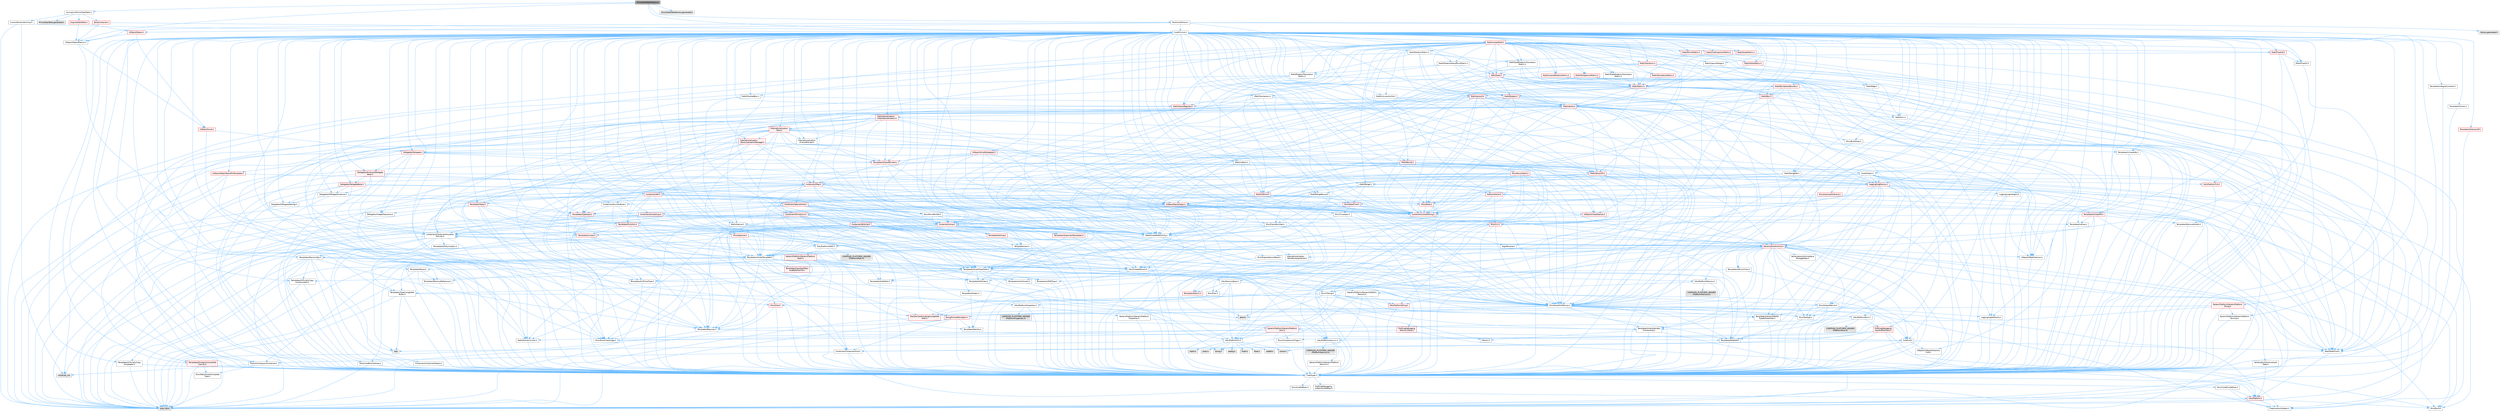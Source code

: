 digraph "MirrorDataTableFactory.h"
{
 // INTERACTIVE_SVG=YES
 // LATEX_PDF_SIZE
  bgcolor="transparent";
  edge [fontname=Helvetica,fontsize=10,labelfontname=Helvetica,labelfontsize=10];
  node [fontname=Helvetica,fontsize=10,shape=box,height=0.2,width=0.4];
  Node1 [id="Node000001",label="MirrorDataTableFactory.h",height=0.2,width=0.4,color="gray40", fillcolor="grey60", style="filled", fontcolor="black",tooltip=" "];
  Node1 -> Node2 [id="edge1_Node000001_Node000002",color="steelblue1",style="solid",tooltip=" "];
  Node2 [id="Node000002",label="CoreMinimal.h",height=0.2,width=0.4,color="grey40", fillcolor="white", style="filled",URL="$d7/d67/CoreMinimal_8h.html",tooltip=" "];
  Node2 -> Node3 [id="edge2_Node000002_Node000003",color="steelblue1",style="solid",tooltip=" "];
  Node3 [id="Node000003",label="CoreTypes.h",height=0.2,width=0.4,color="grey40", fillcolor="white", style="filled",URL="$dc/dec/CoreTypes_8h.html",tooltip=" "];
  Node3 -> Node4 [id="edge3_Node000003_Node000004",color="steelblue1",style="solid",tooltip=" "];
  Node4 [id="Node000004",label="HAL/Platform.h",height=0.2,width=0.4,color="red", fillcolor="#FFF0F0", style="filled",URL="$d9/dd0/Platform_8h.html",tooltip=" "];
  Node4 -> Node5 [id="edge4_Node000004_Node000005",color="steelblue1",style="solid",tooltip=" "];
  Node5 [id="Node000005",label="Misc/Build.h",height=0.2,width=0.4,color="grey40", fillcolor="white", style="filled",URL="$d3/dbb/Build_8h.html",tooltip=" "];
  Node4 -> Node7 [id="edge5_Node000004_Node000007",color="steelblue1",style="solid",tooltip=" "];
  Node7 [id="Node000007",label="type_traits",height=0.2,width=0.4,color="grey60", fillcolor="#E0E0E0", style="filled",tooltip=" "];
  Node4 -> Node8 [id="edge6_Node000004_Node000008",color="steelblue1",style="solid",tooltip=" "];
  Node8 [id="Node000008",label="PreprocessorHelpers.h",height=0.2,width=0.4,color="grey40", fillcolor="white", style="filled",URL="$db/ddb/PreprocessorHelpers_8h.html",tooltip=" "];
  Node3 -> Node14 [id="edge7_Node000003_Node000014",color="steelblue1",style="solid",tooltip=" "];
  Node14 [id="Node000014",label="ProfilingDebugging\l/UMemoryDefines.h",height=0.2,width=0.4,color="grey40", fillcolor="white", style="filled",URL="$d2/da2/UMemoryDefines_8h.html",tooltip=" "];
  Node3 -> Node15 [id="edge8_Node000003_Node000015",color="steelblue1",style="solid",tooltip=" "];
  Node15 [id="Node000015",label="Misc/CoreMiscDefines.h",height=0.2,width=0.4,color="grey40", fillcolor="white", style="filled",URL="$da/d38/CoreMiscDefines_8h.html",tooltip=" "];
  Node15 -> Node4 [id="edge9_Node000015_Node000004",color="steelblue1",style="solid",tooltip=" "];
  Node15 -> Node8 [id="edge10_Node000015_Node000008",color="steelblue1",style="solid",tooltip=" "];
  Node3 -> Node16 [id="edge11_Node000003_Node000016",color="steelblue1",style="solid",tooltip=" "];
  Node16 [id="Node000016",label="Misc/CoreDefines.h",height=0.2,width=0.4,color="grey40", fillcolor="white", style="filled",URL="$d3/dd2/CoreDefines_8h.html",tooltip=" "];
  Node2 -> Node17 [id="edge12_Node000002_Node000017",color="steelblue1",style="solid",tooltip=" "];
  Node17 [id="Node000017",label="CoreFwd.h",height=0.2,width=0.4,color="grey40", fillcolor="white", style="filled",URL="$d1/d1e/CoreFwd_8h.html",tooltip=" "];
  Node17 -> Node3 [id="edge13_Node000017_Node000003",color="steelblue1",style="solid",tooltip=" "];
  Node17 -> Node18 [id="edge14_Node000017_Node000018",color="steelblue1",style="solid",tooltip=" "];
  Node18 [id="Node000018",label="Containers/ContainersFwd.h",height=0.2,width=0.4,color="grey40", fillcolor="white", style="filled",URL="$d4/d0a/ContainersFwd_8h.html",tooltip=" "];
  Node18 -> Node4 [id="edge15_Node000018_Node000004",color="steelblue1",style="solid",tooltip=" "];
  Node18 -> Node3 [id="edge16_Node000018_Node000003",color="steelblue1",style="solid",tooltip=" "];
  Node18 -> Node19 [id="edge17_Node000018_Node000019",color="steelblue1",style="solid",tooltip=" "];
  Node19 [id="Node000019",label="Traits/IsContiguousContainer.h",height=0.2,width=0.4,color="grey40", fillcolor="white", style="filled",URL="$d5/d3c/IsContiguousContainer_8h.html",tooltip=" "];
  Node19 -> Node3 [id="edge18_Node000019_Node000003",color="steelblue1",style="solid",tooltip=" "];
  Node19 -> Node20 [id="edge19_Node000019_Node000020",color="steelblue1",style="solid",tooltip=" "];
  Node20 [id="Node000020",label="Misc/StaticAssertComplete\lType.h",height=0.2,width=0.4,color="grey40", fillcolor="white", style="filled",URL="$d5/d4e/StaticAssertCompleteType_8h.html",tooltip=" "];
  Node19 -> Node21 [id="edge20_Node000019_Node000021",color="steelblue1",style="solid",tooltip=" "];
  Node21 [id="Node000021",label="initializer_list",height=0.2,width=0.4,color="grey60", fillcolor="#E0E0E0", style="filled",tooltip=" "];
  Node17 -> Node22 [id="edge21_Node000017_Node000022",color="steelblue1",style="solid",tooltip=" "];
  Node22 [id="Node000022",label="Math/MathFwd.h",height=0.2,width=0.4,color="grey40", fillcolor="white", style="filled",URL="$d2/d10/MathFwd_8h.html",tooltip=" "];
  Node22 -> Node4 [id="edge22_Node000022_Node000004",color="steelblue1",style="solid",tooltip=" "];
  Node17 -> Node23 [id="edge23_Node000017_Node000023",color="steelblue1",style="solid",tooltip=" "];
  Node23 [id="Node000023",label="UObject/UObjectHierarchy\lFwd.h",height=0.2,width=0.4,color="grey40", fillcolor="white", style="filled",URL="$d3/d13/UObjectHierarchyFwd_8h.html",tooltip=" "];
  Node2 -> Node23 [id="edge24_Node000002_Node000023",color="steelblue1",style="solid",tooltip=" "];
  Node2 -> Node18 [id="edge25_Node000002_Node000018",color="steelblue1",style="solid",tooltip=" "];
  Node2 -> Node24 [id="edge26_Node000002_Node000024",color="steelblue1",style="solid",tooltip=" "];
  Node24 [id="Node000024",label="Misc/VarArgs.h",height=0.2,width=0.4,color="grey40", fillcolor="white", style="filled",URL="$d5/d6f/VarArgs_8h.html",tooltip=" "];
  Node24 -> Node3 [id="edge27_Node000024_Node000003",color="steelblue1",style="solid",tooltip=" "];
  Node2 -> Node25 [id="edge28_Node000002_Node000025",color="steelblue1",style="solid",tooltip=" "];
  Node25 [id="Node000025",label="Logging/LogVerbosity.h",height=0.2,width=0.4,color="grey40", fillcolor="white", style="filled",URL="$d2/d8f/LogVerbosity_8h.html",tooltip=" "];
  Node25 -> Node3 [id="edge29_Node000025_Node000003",color="steelblue1",style="solid",tooltip=" "];
  Node2 -> Node26 [id="edge30_Node000002_Node000026",color="steelblue1",style="solid",tooltip=" "];
  Node26 [id="Node000026",label="Misc/OutputDevice.h",height=0.2,width=0.4,color="grey40", fillcolor="white", style="filled",URL="$d7/d32/OutputDevice_8h.html",tooltip=" "];
  Node26 -> Node17 [id="edge31_Node000026_Node000017",color="steelblue1",style="solid",tooltip=" "];
  Node26 -> Node3 [id="edge32_Node000026_Node000003",color="steelblue1",style="solid",tooltip=" "];
  Node26 -> Node25 [id="edge33_Node000026_Node000025",color="steelblue1",style="solid",tooltip=" "];
  Node26 -> Node24 [id="edge34_Node000026_Node000024",color="steelblue1",style="solid",tooltip=" "];
  Node26 -> Node27 [id="edge35_Node000026_Node000027",color="steelblue1",style="solid",tooltip=" "];
  Node27 [id="Node000027",label="Templates/IsArrayOrRefOf\lTypeByPredicate.h",height=0.2,width=0.4,color="grey40", fillcolor="white", style="filled",URL="$d6/da1/IsArrayOrRefOfTypeByPredicate_8h.html",tooltip=" "];
  Node27 -> Node3 [id="edge36_Node000027_Node000003",color="steelblue1",style="solid",tooltip=" "];
  Node26 -> Node28 [id="edge37_Node000026_Node000028",color="steelblue1",style="solid",tooltip=" "];
  Node28 [id="Node000028",label="Templates/IsValidVariadic\lFunctionArg.h",height=0.2,width=0.4,color="grey40", fillcolor="white", style="filled",URL="$d0/dc8/IsValidVariadicFunctionArg_8h.html",tooltip=" "];
  Node28 -> Node3 [id="edge38_Node000028_Node000003",color="steelblue1",style="solid",tooltip=" "];
  Node28 -> Node29 [id="edge39_Node000028_Node000029",color="steelblue1",style="solid",tooltip=" "];
  Node29 [id="Node000029",label="IsEnum.h",height=0.2,width=0.4,color="grey40", fillcolor="white", style="filled",URL="$d4/de5/IsEnum_8h.html",tooltip=" "];
  Node28 -> Node7 [id="edge40_Node000028_Node000007",color="steelblue1",style="solid",tooltip=" "];
  Node26 -> Node30 [id="edge41_Node000026_Node000030",color="steelblue1",style="solid",tooltip=" "];
  Node30 [id="Node000030",label="Traits/IsCharEncodingCompatible\lWith.h",height=0.2,width=0.4,color="red", fillcolor="#FFF0F0", style="filled",URL="$df/dd1/IsCharEncodingCompatibleWith_8h.html",tooltip=" "];
  Node30 -> Node7 [id="edge42_Node000030_Node000007",color="steelblue1",style="solid",tooltip=" "];
  Node2 -> Node32 [id="edge43_Node000002_Node000032",color="steelblue1",style="solid",tooltip=" "];
  Node32 [id="Node000032",label="HAL/PlatformCrt.h",height=0.2,width=0.4,color="grey40", fillcolor="white", style="filled",URL="$d8/d75/PlatformCrt_8h.html",tooltip=" "];
  Node32 -> Node33 [id="edge44_Node000032_Node000033",color="steelblue1",style="solid",tooltip=" "];
  Node33 [id="Node000033",label="new",height=0.2,width=0.4,color="grey60", fillcolor="#E0E0E0", style="filled",tooltip=" "];
  Node32 -> Node34 [id="edge45_Node000032_Node000034",color="steelblue1",style="solid",tooltip=" "];
  Node34 [id="Node000034",label="wchar.h",height=0.2,width=0.4,color="grey60", fillcolor="#E0E0E0", style="filled",tooltip=" "];
  Node32 -> Node35 [id="edge46_Node000032_Node000035",color="steelblue1",style="solid",tooltip=" "];
  Node35 [id="Node000035",label="stddef.h",height=0.2,width=0.4,color="grey60", fillcolor="#E0E0E0", style="filled",tooltip=" "];
  Node32 -> Node36 [id="edge47_Node000032_Node000036",color="steelblue1",style="solid",tooltip=" "];
  Node36 [id="Node000036",label="stdlib.h",height=0.2,width=0.4,color="grey60", fillcolor="#E0E0E0", style="filled",tooltip=" "];
  Node32 -> Node37 [id="edge48_Node000032_Node000037",color="steelblue1",style="solid",tooltip=" "];
  Node37 [id="Node000037",label="stdio.h",height=0.2,width=0.4,color="grey60", fillcolor="#E0E0E0", style="filled",tooltip=" "];
  Node32 -> Node38 [id="edge49_Node000032_Node000038",color="steelblue1",style="solid",tooltip=" "];
  Node38 [id="Node000038",label="stdarg.h",height=0.2,width=0.4,color="grey60", fillcolor="#E0E0E0", style="filled",tooltip=" "];
  Node32 -> Node39 [id="edge50_Node000032_Node000039",color="steelblue1",style="solid",tooltip=" "];
  Node39 [id="Node000039",label="math.h",height=0.2,width=0.4,color="grey60", fillcolor="#E0E0E0", style="filled",tooltip=" "];
  Node32 -> Node40 [id="edge51_Node000032_Node000040",color="steelblue1",style="solid",tooltip=" "];
  Node40 [id="Node000040",label="float.h",height=0.2,width=0.4,color="grey60", fillcolor="#E0E0E0", style="filled",tooltip=" "];
  Node32 -> Node41 [id="edge52_Node000032_Node000041",color="steelblue1",style="solid",tooltip=" "];
  Node41 [id="Node000041",label="string.h",height=0.2,width=0.4,color="grey60", fillcolor="#E0E0E0", style="filled",tooltip=" "];
  Node2 -> Node42 [id="edge53_Node000002_Node000042",color="steelblue1",style="solid",tooltip=" "];
  Node42 [id="Node000042",label="HAL/PlatformMisc.h",height=0.2,width=0.4,color="grey40", fillcolor="white", style="filled",URL="$d0/df5/PlatformMisc_8h.html",tooltip=" "];
  Node42 -> Node3 [id="edge54_Node000042_Node000003",color="steelblue1",style="solid",tooltip=" "];
  Node42 -> Node43 [id="edge55_Node000042_Node000043",color="steelblue1",style="solid",tooltip=" "];
  Node43 [id="Node000043",label="GenericPlatform/GenericPlatform\lMisc.h",height=0.2,width=0.4,color="red", fillcolor="#FFF0F0", style="filled",URL="$db/d9a/GenericPlatformMisc_8h.html",tooltip=" "];
  Node43 -> Node17 [id="edge56_Node000043_Node000017",color="steelblue1",style="solid",tooltip=" "];
  Node43 -> Node3 [id="edge57_Node000043_Node000003",color="steelblue1",style="solid",tooltip=" "];
  Node43 -> Node32 [id="edge58_Node000043_Node000032",color="steelblue1",style="solid",tooltip=" "];
  Node43 -> Node47 [id="edge59_Node000043_Node000047",color="steelblue1",style="solid",tooltip=" "];
  Node47 [id="Node000047",label="Math/NumericLimits.h",height=0.2,width=0.4,color="grey40", fillcolor="white", style="filled",URL="$df/d1b/NumericLimits_8h.html",tooltip=" "];
  Node47 -> Node3 [id="edge60_Node000047_Node000003",color="steelblue1",style="solid",tooltip=" "];
  Node43 -> Node48 [id="edge61_Node000043_Node000048",color="steelblue1",style="solid",tooltip=" "];
  Node48 [id="Node000048",label="Misc/CompressionFlags.h",height=0.2,width=0.4,color="grey40", fillcolor="white", style="filled",URL="$d9/d76/CompressionFlags_8h.html",tooltip=" "];
  Node43 -> Node49 [id="edge62_Node000043_Node000049",color="steelblue1",style="solid",tooltip=" "];
  Node49 [id="Node000049",label="Misc/EnumClassFlags.h",height=0.2,width=0.4,color="grey40", fillcolor="white", style="filled",URL="$d8/de7/EnumClassFlags_8h.html",tooltip=" "];
  Node42 -> Node52 [id="edge63_Node000042_Node000052",color="steelblue1",style="solid",tooltip=" "];
  Node52 [id="Node000052",label="COMPILED_PLATFORM_HEADER\l(PlatformMisc.h)",height=0.2,width=0.4,color="grey60", fillcolor="#E0E0E0", style="filled",tooltip=" "];
  Node42 -> Node53 [id="edge64_Node000042_Node000053",color="steelblue1",style="solid",tooltip=" "];
  Node53 [id="Node000053",label="ProfilingDebugging\l/CpuProfilerTrace.h",height=0.2,width=0.4,color="red", fillcolor="#FFF0F0", style="filled",URL="$da/dcb/CpuProfilerTrace_8h.html",tooltip=" "];
  Node53 -> Node3 [id="edge65_Node000053_Node000003",color="steelblue1",style="solid",tooltip=" "];
  Node53 -> Node18 [id="edge66_Node000053_Node000018",color="steelblue1",style="solid",tooltip=" "];
  Node53 -> Node54 [id="edge67_Node000053_Node000054",color="steelblue1",style="solid",tooltip=" "];
  Node54 [id="Node000054",label="HAL/PlatformAtomics.h",height=0.2,width=0.4,color="grey40", fillcolor="white", style="filled",URL="$d3/d36/PlatformAtomics_8h.html",tooltip=" "];
  Node54 -> Node3 [id="edge68_Node000054_Node000003",color="steelblue1",style="solid",tooltip=" "];
  Node54 -> Node55 [id="edge69_Node000054_Node000055",color="steelblue1",style="solid",tooltip=" "];
  Node55 [id="Node000055",label="GenericPlatform/GenericPlatform\lAtomics.h",height=0.2,width=0.4,color="grey40", fillcolor="white", style="filled",URL="$da/d72/GenericPlatformAtomics_8h.html",tooltip=" "];
  Node55 -> Node3 [id="edge70_Node000055_Node000003",color="steelblue1",style="solid",tooltip=" "];
  Node54 -> Node56 [id="edge71_Node000054_Node000056",color="steelblue1",style="solid",tooltip=" "];
  Node56 [id="Node000056",label="COMPILED_PLATFORM_HEADER\l(PlatformAtomics.h)",height=0.2,width=0.4,color="grey60", fillcolor="#E0E0E0", style="filled",tooltip=" "];
  Node53 -> Node8 [id="edge72_Node000053_Node000008",color="steelblue1",style="solid",tooltip=" "];
  Node53 -> Node5 [id="edge73_Node000053_Node000005",color="steelblue1",style="solid",tooltip=" "];
  Node2 -> Node61 [id="edge74_Node000002_Node000061",color="steelblue1",style="solid",tooltip=" "];
  Node61 [id="Node000061",label="Misc/AssertionMacros.h",height=0.2,width=0.4,color="grey40", fillcolor="white", style="filled",URL="$d0/dfa/AssertionMacros_8h.html",tooltip=" "];
  Node61 -> Node3 [id="edge75_Node000061_Node000003",color="steelblue1",style="solid",tooltip=" "];
  Node61 -> Node4 [id="edge76_Node000061_Node000004",color="steelblue1",style="solid",tooltip=" "];
  Node61 -> Node42 [id="edge77_Node000061_Node000042",color="steelblue1",style="solid",tooltip=" "];
  Node61 -> Node8 [id="edge78_Node000061_Node000008",color="steelblue1",style="solid",tooltip=" "];
  Node61 -> Node62 [id="edge79_Node000061_Node000062",color="steelblue1",style="solid",tooltip=" "];
  Node62 [id="Node000062",label="Templates/EnableIf.h",height=0.2,width=0.4,color="grey40", fillcolor="white", style="filled",URL="$d7/d60/EnableIf_8h.html",tooltip=" "];
  Node62 -> Node3 [id="edge80_Node000062_Node000003",color="steelblue1",style="solid",tooltip=" "];
  Node61 -> Node27 [id="edge81_Node000061_Node000027",color="steelblue1",style="solid",tooltip=" "];
  Node61 -> Node28 [id="edge82_Node000061_Node000028",color="steelblue1",style="solid",tooltip=" "];
  Node61 -> Node30 [id="edge83_Node000061_Node000030",color="steelblue1",style="solid",tooltip=" "];
  Node61 -> Node24 [id="edge84_Node000061_Node000024",color="steelblue1",style="solid",tooltip=" "];
  Node61 -> Node63 [id="edge85_Node000061_Node000063",color="steelblue1",style="solid",tooltip=" "];
  Node63 [id="Node000063",label="String/FormatStringSan.h",height=0.2,width=0.4,color="red", fillcolor="#FFF0F0", style="filled",URL="$d3/d8b/FormatStringSan_8h.html",tooltip=" "];
  Node63 -> Node7 [id="edge86_Node000063_Node000007",color="steelblue1",style="solid",tooltip=" "];
  Node63 -> Node3 [id="edge87_Node000063_Node000003",color="steelblue1",style="solid",tooltip=" "];
  Node63 -> Node64 [id="edge88_Node000063_Node000064",color="steelblue1",style="solid",tooltip=" "];
  Node64 [id="Node000064",label="Templates/Requires.h",height=0.2,width=0.4,color="grey40", fillcolor="white", style="filled",URL="$dc/d96/Requires_8h.html",tooltip=" "];
  Node64 -> Node62 [id="edge89_Node000064_Node000062",color="steelblue1",style="solid",tooltip=" "];
  Node64 -> Node7 [id="edge90_Node000064_Node000007",color="steelblue1",style="solid",tooltip=" "];
  Node63 -> Node65 [id="edge91_Node000063_Node000065",color="steelblue1",style="solid",tooltip=" "];
  Node65 [id="Node000065",label="Templates/Identity.h",height=0.2,width=0.4,color="grey40", fillcolor="white", style="filled",URL="$d0/dd5/Identity_8h.html",tooltip=" "];
  Node63 -> Node28 [id="edge92_Node000063_Node000028",color="steelblue1",style="solid",tooltip=" "];
  Node63 -> Node18 [id="edge93_Node000063_Node000018",color="steelblue1",style="solid",tooltip=" "];
  Node61 -> Node69 [id="edge94_Node000061_Node000069",color="steelblue1",style="solid",tooltip=" "];
  Node69 [id="Node000069",label="atomic",height=0.2,width=0.4,color="grey60", fillcolor="#E0E0E0", style="filled",tooltip=" "];
  Node2 -> Node70 [id="edge95_Node000002_Node000070",color="steelblue1",style="solid",tooltip=" "];
  Node70 [id="Node000070",label="Templates/IsPointer.h",height=0.2,width=0.4,color="grey40", fillcolor="white", style="filled",URL="$d7/d05/IsPointer_8h.html",tooltip=" "];
  Node70 -> Node3 [id="edge96_Node000070_Node000003",color="steelblue1",style="solid",tooltip=" "];
  Node2 -> Node71 [id="edge97_Node000002_Node000071",color="steelblue1",style="solid",tooltip=" "];
  Node71 [id="Node000071",label="HAL/PlatformMemory.h",height=0.2,width=0.4,color="grey40", fillcolor="white", style="filled",URL="$de/d68/PlatformMemory_8h.html",tooltip=" "];
  Node71 -> Node3 [id="edge98_Node000071_Node000003",color="steelblue1",style="solid",tooltip=" "];
  Node71 -> Node72 [id="edge99_Node000071_Node000072",color="steelblue1",style="solid",tooltip=" "];
  Node72 [id="Node000072",label="GenericPlatform/GenericPlatform\lMemory.h",height=0.2,width=0.4,color="grey40", fillcolor="white", style="filled",URL="$dd/d22/GenericPlatformMemory_8h.html",tooltip=" "];
  Node72 -> Node17 [id="edge100_Node000072_Node000017",color="steelblue1",style="solid",tooltip=" "];
  Node72 -> Node3 [id="edge101_Node000072_Node000003",color="steelblue1",style="solid",tooltip=" "];
  Node72 -> Node73 [id="edge102_Node000072_Node000073",color="steelblue1",style="solid",tooltip=" "];
  Node73 [id="Node000073",label="HAL/PlatformString.h",height=0.2,width=0.4,color="red", fillcolor="#FFF0F0", style="filled",URL="$db/db5/PlatformString_8h.html",tooltip=" "];
  Node73 -> Node3 [id="edge103_Node000073_Node000003",color="steelblue1",style="solid",tooltip=" "];
  Node72 -> Node41 [id="edge104_Node000072_Node000041",color="steelblue1",style="solid",tooltip=" "];
  Node72 -> Node34 [id="edge105_Node000072_Node000034",color="steelblue1",style="solid",tooltip=" "];
  Node71 -> Node75 [id="edge106_Node000071_Node000075",color="steelblue1",style="solid",tooltip=" "];
  Node75 [id="Node000075",label="COMPILED_PLATFORM_HEADER\l(PlatformMemory.h)",height=0.2,width=0.4,color="grey60", fillcolor="#E0E0E0", style="filled",tooltip=" "];
  Node2 -> Node54 [id="edge107_Node000002_Node000054",color="steelblue1",style="solid",tooltip=" "];
  Node2 -> Node76 [id="edge108_Node000002_Node000076",color="steelblue1",style="solid",tooltip=" "];
  Node76 [id="Node000076",label="Misc/Exec.h",height=0.2,width=0.4,color="grey40", fillcolor="white", style="filled",URL="$de/ddb/Exec_8h.html",tooltip=" "];
  Node76 -> Node3 [id="edge109_Node000076_Node000003",color="steelblue1",style="solid",tooltip=" "];
  Node76 -> Node61 [id="edge110_Node000076_Node000061",color="steelblue1",style="solid",tooltip=" "];
  Node2 -> Node77 [id="edge111_Node000002_Node000077",color="steelblue1",style="solid",tooltip=" "];
  Node77 [id="Node000077",label="HAL/MemoryBase.h",height=0.2,width=0.4,color="grey40", fillcolor="white", style="filled",URL="$d6/d9f/MemoryBase_8h.html",tooltip=" "];
  Node77 -> Node3 [id="edge112_Node000077_Node000003",color="steelblue1",style="solid",tooltip=" "];
  Node77 -> Node54 [id="edge113_Node000077_Node000054",color="steelblue1",style="solid",tooltip=" "];
  Node77 -> Node32 [id="edge114_Node000077_Node000032",color="steelblue1",style="solid",tooltip=" "];
  Node77 -> Node76 [id="edge115_Node000077_Node000076",color="steelblue1",style="solid",tooltip=" "];
  Node77 -> Node26 [id="edge116_Node000077_Node000026",color="steelblue1",style="solid",tooltip=" "];
  Node77 -> Node78 [id="edge117_Node000077_Node000078",color="steelblue1",style="solid",tooltip=" "];
  Node78 [id="Node000078",label="Templates/Atomic.h",height=0.2,width=0.4,color="red", fillcolor="#FFF0F0", style="filled",URL="$d3/d91/Atomic_8h.html",tooltip=" "];
  Node78 -> Node69 [id="edge118_Node000078_Node000069",color="steelblue1",style="solid",tooltip=" "];
  Node2 -> Node87 [id="edge119_Node000002_Node000087",color="steelblue1",style="solid",tooltip=" "];
  Node87 [id="Node000087",label="HAL/UnrealMemory.h",height=0.2,width=0.4,color="grey40", fillcolor="white", style="filled",URL="$d9/d96/UnrealMemory_8h.html",tooltip=" "];
  Node87 -> Node3 [id="edge120_Node000087_Node000003",color="steelblue1",style="solid",tooltip=" "];
  Node87 -> Node72 [id="edge121_Node000087_Node000072",color="steelblue1",style="solid",tooltip=" "];
  Node87 -> Node77 [id="edge122_Node000087_Node000077",color="steelblue1",style="solid",tooltip=" "];
  Node87 -> Node71 [id="edge123_Node000087_Node000071",color="steelblue1",style="solid",tooltip=" "];
  Node87 -> Node88 [id="edge124_Node000087_Node000088",color="steelblue1",style="solid",tooltip=" "];
  Node88 [id="Node000088",label="ProfilingDebugging\l/MemoryTrace.h",height=0.2,width=0.4,color="red", fillcolor="#FFF0F0", style="filled",URL="$da/dd7/MemoryTrace_8h.html",tooltip=" "];
  Node88 -> Node4 [id="edge125_Node000088_Node000004",color="steelblue1",style="solid",tooltip=" "];
  Node88 -> Node49 [id="edge126_Node000088_Node000049",color="steelblue1",style="solid",tooltip=" "];
  Node87 -> Node70 [id="edge127_Node000087_Node000070",color="steelblue1",style="solid",tooltip=" "];
  Node2 -> Node89 [id="edge128_Node000002_Node000089",color="steelblue1",style="solid",tooltip=" "];
  Node89 [id="Node000089",label="Templates/IsArithmetic.h",height=0.2,width=0.4,color="grey40", fillcolor="white", style="filled",URL="$d2/d5d/IsArithmetic_8h.html",tooltip=" "];
  Node89 -> Node3 [id="edge129_Node000089_Node000003",color="steelblue1",style="solid",tooltip=" "];
  Node2 -> Node83 [id="edge130_Node000002_Node000083",color="steelblue1",style="solid",tooltip=" "];
  Node83 [id="Node000083",label="Templates/AndOrNot.h",height=0.2,width=0.4,color="grey40", fillcolor="white", style="filled",URL="$db/d0a/AndOrNot_8h.html",tooltip=" "];
  Node83 -> Node3 [id="edge131_Node000083_Node000003",color="steelblue1",style="solid",tooltip=" "];
  Node2 -> Node90 [id="edge132_Node000002_Node000090",color="steelblue1",style="solid",tooltip=" "];
  Node90 [id="Node000090",label="Templates/IsPODType.h",height=0.2,width=0.4,color="grey40", fillcolor="white", style="filled",URL="$d7/db1/IsPODType_8h.html",tooltip=" "];
  Node90 -> Node3 [id="edge133_Node000090_Node000003",color="steelblue1",style="solid",tooltip=" "];
  Node2 -> Node91 [id="edge134_Node000002_Node000091",color="steelblue1",style="solid",tooltip=" "];
  Node91 [id="Node000091",label="Templates/IsUECoreType.h",height=0.2,width=0.4,color="grey40", fillcolor="white", style="filled",URL="$d1/db8/IsUECoreType_8h.html",tooltip=" "];
  Node91 -> Node3 [id="edge135_Node000091_Node000003",color="steelblue1",style="solid",tooltip=" "];
  Node91 -> Node7 [id="edge136_Node000091_Node000007",color="steelblue1",style="solid",tooltip=" "];
  Node2 -> Node84 [id="edge137_Node000002_Node000084",color="steelblue1",style="solid",tooltip=" "];
  Node84 [id="Node000084",label="Templates/IsTriviallyCopy\lConstructible.h",height=0.2,width=0.4,color="grey40", fillcolor="white", style="filled",URL="$d3/d78/IsTriviallyCopyConstructible_8h.html",tooltip=" "];
  Node84 -> Node3 [id="edge138_Node000084_Node000003",color="steelblue1",style="solid",tooltip=" "];
  Node84 -> Node7 [id="edge139_Node000084_Node000007",color="steelblue1",style="solid",tooltip=" "];
  Node2 -> Node92 [id="edge140_Node000002_Node000092",color="steelblue1",style="solid",tooltip=" "];
  Node92 [id="Node000092",label="Templates/UnrealTypeTraits.h",height=0.2,width=0.4,color="grey40", fillcolor="white", style="filled",URL="$d2/d2d/UnrealTypeTraits_8h.html",tooltip=" "];
  Node92 -> Node3 [id="edge141_Node000092_Node000003",color="steelblue1",style="solid",tooltip=" "];
  Node92 -> Node70 [id="edge142_Node000092_Node000070",color="steelblue1",style="solid",tooltip=" "];
  Node92 -> Node61 [id="edge143_Node000092_Node000061",color="steelblue1",style="solid",tooltip=" "];
  Node92 -> Node83 [id="edge144_Node000092_Node000083",color="steelblue1",style="solid",tooltip=" "];
  Node92 -> Node62 [id="edge145_Node000092_Node000062",color="steelblue1",style="solid",tooltip=" "];
  Node92 -> Node89 [id="edge146_Node000092_Node000089",color="steelblue1",style="solid",tooltip=" "];
  Node92 -> Node29 [id="edge147_Node000092_Node000029",color="steelblue1",style="solid",tooltip=" "];
  Node92 -> Node93 [id="edge148_Node000092_Node000093",color="steelblue1",style="solid",tooltip=" "];
  Node93 [id="Node000093",label="Templates/Models.h",height=0.2,width=0.4,color="grey40", fillcolor="white", style="filled",URL="$d3/d0c/Models_8h.html",tooltip=" "];
  Node93 -> Node65 [id="edge149_Node000093_Node000065",color="steelblue1",style="solid",tooltip=" "];
  Node92 -> Node90 [id="edge150_Node000092_Node000090",color="steelblue1",style="solid",tooltip=" "];
  Node92 -> Node91 [id="edge151_Node000092_Node000091",color="steelblue1",style="solid",tooltip=" "];
  Node92 -> Node84 [id="edge152_Node000092_Node000084",color="steelblue1",style="solid",tooltip=" "];
  Node2 -> Node62 [id="edge153_Node000002_Node000062",color="steelblue1",style="solid",tooltip=" "];
  Node2 -> Node94 [id="edge154_Node000002_Node000094",color="steelblue1",style="solid",tooltip=" "];
  Node94 [id="Node000094",label="Templates/RemoveReference.h",height=0.2,width=0.4,color="grey40", fillcolor="white", style="filled",URL="$da/dbe/RemoveReference_8h.html",tooltip=" "];
  Node94 -> Node3 [id="edge155_Node000094_Node000003",color="steelblue1",style="solid",tooltip=" "];
  Node2 -> Node95 [id="edge156_Node000002_Node000095",color="steelblue1",style="solid",tooltip=" "];
  Node95 [id="Node000095",label="Templates/IntegralConstant.h",height=0.2,width=0.4,color="grey40", fillcolor="white", style="filled",URL="$db/d1b/IntegralConstant_8h.html",tooltip=" "];
  Node95 -> Node3 [id="edge157_Node000095_Node000003",color="steelblue1",style="solid",tooltip=" "];
  Node2 -> Node96 [id="edge158_Node000002_Node000096",color="steelblue1",style="solid",tooltip=" "];
  Node96 [id="Node000096",label="Templates/IsClass.h",height=0.2,width=0.4,color="grey40", fillcolor="white", style="filled",URL="$db/dcb/IsClass_8h.html",tooltip=" "];
  Node96 -> Node3 [id="edge159_Node000096_Node000003",color="steelblue1",style="solid",tooltip=" "];
  Node2 -> Node97 [id="edge160_Node000002_Node000097",color="steelblue1",style="solid",tooltip=" "];
  Node97 [id="Node000097",label="Templates/TypeCompatible\lBytes.h",height=0.2,width=0.4,color="grey40", fillcolor="white", style="filled",URL="$df/d0a/TypeCompatibleBytes_8h.html",tooltip=" "];
  Node97 -> Node3 [id="edge161_Node000097_Node000003",color="steelblue1",style="solid",tooltip=" "];
  Node97 -> Node41 [id="edge162_Node000097_Node000041",color="steelblue1",style="solid",tooltip=" "];
  Node97 -> Node33 [id="edge163_Node000097_Node000033",color="steelblue1",style="solid",tooltip=" "];
  Node97 -> Node7 [id="edge164_Node000097_Node000007",color="steelblue1",style="solid",tooltip=" "];
  Node2 -> Node19 [id="edge165_Node000002_Node000019",color="steelblue1",style="solid",tooltip=" "];
  Node2 -> Node98 [id="edge166_Node000002_Node000098",color="steelblue1",style="solid",tooltip=" "];
  Node98 [id="Node000098",label="Templates/UnrealTemplate.h",height=0.2,width=0.4,color="grey40", fillcolor="white", style="filled",URL="$d4/d24/UnrealTemplate_8h.html",tooltip=" "];
  Node98 -> Node3 [id="edge167_Node000098_Node000003",color="steelblue1",style="solid",tooltip=" "];
  Node98 -> Node70 [id="edge168_Node000098_Node000070",color="steelblue1",style="solid",tooltip=" "];
  Node98 -> Node87 [id="edge169_Node000098_Node000087",color="steelblue1",style="solid",tooltip=" "];
  Node98 -> Node99 [id="edge170_Node000098_Node000099",color="steelblue1",style="solid",tooltip=" "];
  Node99 [id="Node000099",label="Templates/CopyQualifiers\lAndRefsFromTo.h",height=0.2,width=0.4,color="red", fillcolor="#FFF0F0", style="filled",URL="$d3/db3/CopyQualifiersAndRefsFromTo_8h.html",tooltip=" "];
  Node98 -> Node92 [id="edge171_Node000098_Node000092",color="steelblue1",style="solid",tooltip=" "];
  Node98 -> Node94 [id="edge172_Node000098_Node000094",color="steelblue1",style="solid",tooltip=" "];
  Node98 -> Node64 [id="edge173_Node000098_Node000064",color="steelblue1",style="solid",tooltip=" "];
  Node98 -> Node97 [id="edge174_Node000098_Node000097",color="steelblue1",style="solid",tooltip=" "];
  Node98 -> Node65 [id="edge175_Node000098_Node000065",color="steelblue1",style="solid",tooltip=" "];
  Node98 -> Node19 [id="edge176_Node000098_Node000019",color="steelblue1",style="solid",tooltip=" "];
  Node98 -> Node101 [id="edge177_Node000098_Node000101",color="steelblue1",style="solid",tooltip=" "];
  Node101 [id="Node000101",label="Traits/UseBitwiseSwap.h",height=0.2,width=0.4,color="grey40", fillcolor="white", style="filled",URL="$db/df3/UseBitwiseSwap_8h.html",tooltip=" "];
  Node101 -> Node3 [id="edge178_Node000101_Node000003",color="steelblue1",style="solid",tooltip=" "];
  Node101 -> Node7 [id="edge179_Node000101_Node000007",color="steelblue1",style="solid",tooltip=" "];
  Node98 -> Node7 [id="edge180_Node000098_Node000007",color="steelblue1",style="solid",tooltip=" "];
  Node2 -> Node47 [id="edge181_Node000002_Node000047",color="steelblue1",style="solid",tooltip=" "];
  Node2 -> Node102 [id="edge182_Node000002_Node000102",color="steelblue1",style="solid",tooltip=" "];
  Node102 [id="Node000102",label="HAL/PlatformMath.h",height=0.2,width=0.4,color="grey40", fillcolor="white", style="filled",URL="$dc/d53/PlatformMath_8h.html",tooltip=" "];
  Node102 -> Node3 [id="edge183_Node000102_Node000003",color="steelblue1",style="solid",tooltip=" "];
  Node102 -> Node103 [id="edge184_Node000102_Node000103",color="steelblue1",style="solid",tooltip=" "];
  Node103 [id="Node000103",label="GenericPlatform/GenericPlatform\lMath.h",height=0.2,width=0.4,color="red", fillcolor="#FFF0F0", style="filled",URL="$d5/d79/GenericPlatformMath_8h.html",tooltip=" "];
  Node103 -> Node3 [id="edge185_Node000103_Node000003",color="steelblue1",style="solid",tooltip=" "];
  Node103 -> Node18 [id="edge186_Node000103_Node000018",color="steelblue1",style="solid",tooltip=" "];
  Node103 -> Node32 [id="edge187_Node000103_Node000032",color="steelblue1",style="solid",tooltip=" "];
  Node103 -> Node83 [id="edge188_Node000103_Node000083",color="steelblue1",style="solid",tooltip=" "];
  Node103 -> Node104 [id="edge189_Node000103_Node000104",color="steelblue1",style="solid",tooltip=" "];
  Node104 [id="Node000104",label="Templates/Decay.h",height=0.2,width=0.4,color="grey40", fillcolor="white", style="filled",URL="$dd/d0f/Decay_8h.html",tooltip=" "];
  Node104 -> Node3 [id="edge190_Node000104_Node000003",color="steelblue1",style="solid",tooltip=" "];
  Node104 -> Node94 [id="edge191_Node000104_Node000094",color="steelblue1",style="solid",tooltip=" "];
  Node104 -> Node7 [id="edge192_Node000104_Node000007",color="steelblue1",style="solid",tooltip=" "];
  Node103 -> Node92 [id="edge193_Node000103_Node000092",color="steelblue1",style="solid",tooltip=" "];
  Node103 -> Node64 [id="edge194_Node000103_Node000064",color="steelblue1",style="solid",tooltip=" "];
  Node103 -> Node97 [id="edge195_Node000103_Node000097",color="steelblue1",style="solid",tooltip=" "];
  Node103 -> Node7 [id="edge196_Node000103_Node000007",color="steelblue1",style="solid",tooltip=" "];
  Node102 -> Node109 [id="edge197_Node000102_Node000109",color="steelblue1",style="solid",tooltip=" "];
  Node109 [id="Node000109",label="COMPILED_PLATFORM_HEADER\l(PlatformMath.h)",height=0.2,width=0.4,color="grey60", fillcolor="#E0E0E0", style="filled",tooltip=" "];
  Node2 -> Node85 [id="edge198_Node000002_Node000085",color="steelblue1",style="solid",tooltip=" "];
  Node85 [id="Node000085",label="Templates/IsTriviallyCopy\lAssignable.h",height=0.2,width=0.4,color="grey40", fillcolor="white", style="filled",URL="$d2/df2/IsTriviallyCopyAssignable_8h.html",tooltip=" "];
  Node85 -> Node3 [id="edge199_Node000085_Node000003",color="steelblue1",style="solid",tooltip=" "];
  Node85 -> Node7 [id="edge200_Node000085_Node000007",color="steelblue1",style="solid",tooltip=" "];
  Node2 -> Node110 [id="edge201_Node000002_Node000110",color="steelblue1",style="solid",tooltip=" "];
  Node110 [id="Node000110",label="Templates/MemoryOps.h",height=0.2,width=0.4,color="grey40", fillcolor="white", style="filled",URL="$db/dea/MemoryOps_8h.html",tooltip=" "];
  Node110 -> Node3 [id="edge202_Node000110_Node000003",color="steelblue1",style="solid",tooltip=" "];
  Node110 -> Node87 [id="edge203_Node000110_Node000087",color="steelblue1",style="solid",tooltip=" "];
  Node110 -> Node85 [id="edge204_Node000110_Node000085",color="steelblue1",style="solid",tooltip=" "];
  Node110 -> Node84 [id="edge205_Node000110_Node000084",color="steelblue1",style="solid",tooltip=" "];
  Node110 -> Node64 [id="edge206_Node000110_Node000064",color="steelblue1",style="solid",tooltip=" "];
  Node110 -> Node92 [id="edge207_Node000110_Node000092",color="steelblue1",style="solid",tooltip=" "];
  Node110 -> Node101 [id="edge208_Node000110_Node000101",color="steelblue1",style="solid",tooltip=" "];
  Node110 -> Node33 [id="edge209_Node000110_Node000033",color="steelblue1",style="solid",tooltip=" "];
  Node110 -> Node7 [id="edge210_Node000110_Node000007",color="steelblue1",style="solid",tooltip=" "];
  Node2 -> Node111 [id="edge211_Node000002_Node000111",color="steelblue1",style="solid",tooltip=" "];
  Node111 [id="Node000111",label="Containers/ContainerAllocation\lPolicies.h",height=0.2,width=0.4,color="grey40", fillcolor="white", style="filled",URL="$d7/dff/ContainerAllocationPolicies_8h.html",tooltip=" "];
  Node111 -> Node3 [id="edge212_Node000111_Node000003",color="steelblue1",style="solid",tooltip=" "];
  Node111 -> Node112 [id="edge213_Node000111_Node000112",color="steelblue1",style="solid",tooltip=" "];
  Node112 [id="Node000112",label="Containers/ContainerHelpers.h",height=0.2,width=0.4,color="grey40", fillcolor="white", style="filled",URL="$d7/d33/ContainerHelpers_8h.html",tooltip=" "];
  Node112 -> Node3 [id="edge214_Node000112_Node000003",color="steelblue1",style="solid",tooltip=" "];
  Node111 -> Node111 [id="edge215_Node000111_Node000111",color="steelblue1",style="solid",tooltip=" "];
  Node111 -> Node102 [id="edge216_Node000111_Node000102",color="steelblue1",style="solid",tooltip=" "];
  Node111 -> Node87 [id="edge217_Node000111_Node000087",color="steelblue1",style="solid",tooltip=" "];
  Node111 -> Node47 [id="edge218_Node000111_Node000047",color="steelblue1",style="solid",tooltip=" "];
  Node111 -> Node61 [id="edge219_Node000111_Node000061",color="steelblue1",style="solid",tooltip=" "];
  Node111 -> Node113 [id="edge220_Node000111_Node000113",color="steelblue1",style="solid",tooltip=" "];
  Node113 [id="Node000113",label="Templates/IsPolymorphic.h",height=0.2,width=0.4,color="grey40", fillcolor="white", style="filled",URL="$dc/d20/IsPolymorphic_8h.html",tooltip=" "];
  Node111 -> Node110 [id="edge221_Node000111_Node000110",color="steelblue1",style="solid",tooltip=" "];
  Node111 -> Node97 [id="edge222_Node000111_Node000097",color="steelblue1",style="solid",tooltip=" "];
  Node111 -> Node7 [id="edge223_Node000111_Node000007",color="steelblue1",style="solid",tooltip=" "];
  Node2 -> Node114 [id="edge224_Node000002_Node000114",color="steelblue1",style="solid",tooltip=" "];
  Node114 [id="Node000114",label="Templates/IsEnumClass.h",height=0.2,width=0.4,color="grey40", fillcolor="white", style="filled",URL="$d7/d15/IsEnumClass_8h.html",tooltip=" "];
  Node114 -> Node3 [id="edge225_Node000114_Node000003",color="steelblue1",style="solid",tooltip=" "];
  Node114 -> Node83 [id="edge226_Node000114_Node000083",color="steelblue1",style="solid",tooltip=" "];
  Node2 -> Node115 [id="edge227_Node000002_Node000115",color="steelblue1",style="solid",tooltip=" "];
  Node115 [id="Node000115",label="HAL/PlatformProperties.h",height=0.2,width=0.4,color="grey40", fillcolor="white", style="filled",URL="$d9/db0/PlatformProperties_8h.html",tooltip=" "];
  Node115 -> Node3 [id="edge228_Node000115_Node000003",color="steelblue1",style="solid",tooltip=" "];
  Node115 -> Node116 [id="edge229_Node000115_Node000116",color="steelblue1",style="solid",tooltip=" "];
  Node116 [id="Node000116",label="GenericPlatform/GenericPlatform\lProperties.h",height=0.2,width=0.4,color="grey40", fillcolor="white", style="filled",URL="$d2/dcd/GenericPlatformProperties_8h.html",tooltip=" "];
  Node116 -> Node3 [id="edge230_Node000116_Node000003",color="steelblue1",style="solid",tooltip=" "];
  Node116 -> Node43 [id="edge231_Node000116_Node000043",color="steelblue1",style="solid",tooltip=" "];
  Node115 -> Node117 [id="edge232_Node000115_Node000117",color="steelblue1",style="solid",tooltip=" "];
  Node117 [id="Node000117",label="COMPILED_PLATFORM_HEADER\l(PlatformProperties.h)",height=0.2,width=0.4,color="grey60", fillcolor="#E0E0E0", style="filled",tooltip=" "];
  Node2 -> Node118 [id="edge233_Node000002_Node000118",color="steelblue1",style="solid",tooltip=" "];
  Node118 [id="Node000118",label="Misc/EngineVersionBase.h",height=0.2,width=0.4,color="grey40", fillcolor="white", style="filled",URL="$d5/d2b/EngineVersionBase_8h.html",tooltip=" "];
  Node118 -> Node3 [id="edge234_Node000118_Node000003",color="steelblue1",style="solid",tooltip=" "];
  Node2 -> Node119 [id="edge235_Node000002_Node000119",color="steelblue1",style="solid",tooltip=" "];
  Node119 [id="Node000119",label="Internationalization\l/TextNamespaceFwd.h",height=0.2,width=0.4,color="grey40", fillcolor="white", style="filled",URL="$d8/d97/TextNamespaceFwd_8h.html",tooltip=" "];
  Node119 -> Node3 [id="edge236_Node000119_Node000003",color="steelblue1",style="solid",tooltip=" "];
  Node2 -> Node120 [id="edge237_Node000002_Node000120",color="steelblue1",style="solid",tooltip=" "];
  Node120 [id="Node000120",label="Serialization/Archive.h",height=0.2,width=0.4,color="red", fillcolor="#FFF0F0", style="filled",URL="$d7/d3b/Archive_8h.html",tooltip=" "];
  Node120 -> Node17 [id="edge238_Node000120_Node000017",color="steelblue1",style="solid",tooltip=" "];
  Node120 -> Node3 [id="edge239_Node000120_Node000003",color="steelblue1",style="solid",tooltip=" "];
  Node120 -> Node115 [id="edge240_Node000120_Node000115",color="steelblue1",style="solid",tooltip=" "];
  Node120 -> Node119 [id="edge241_Node000120_Node000119",color="steelblue1",style="solid",tooltip=" "];
  Node120 -> Node22 [id="edge242_Node000120_Node000022",color="steelblue1",style="solid",tooltip=" "];
  Node120 -> Node61 [id="edge243_Node000120_Node000061",color="steelblue1",style="solid",tooltip=" "];
  Node120 -> Node5 [id="edge244_Node000120_Node000005",color="steelblue1",style="solid",tooltip=" "];
  Node120 -> Node48 [id="edge245_Node000120_Node000048",color="steelblue1",style="solid",tooltip=" "];
  Node120 -> Node118 [id="edge246_Node000120_Node000118",color="steelblue1",style="solid",tooltip=" "];
  Node120 -> Node24 [id="edge247_Node000120_Node000024",color="steelblue1",style="solid",tooltip=" "];
  Node120 -> Node121 [id="edge248_Node000120_Node000121",color="steelblue1",style="solid",tooltip=" "];
  Node121 [id="Node000121",label="Serialization/ArchiveCook\lData.h",height=0.2,width=0.4,color="grey40", fillcolor="white", style="filled",URL="$dc/db6/ArchiveCookData_8h.html",tooltip=" "];
  Node121 -> Node4 [id="edge249_Node000121_Node000004",color="steelblue1",style="solid",tooltip=" "];
  Node120 -> Node122 [id="edge250_Node000120_Node000122",color="steelblue1",style="solid",tooltip=" "];
  Node122 [id="Node000122",label="Serialization/ArchiveSave\lPackageData.h",height=0.2,width=0.4,color="grey40", fillcolor="white", style="filled",URL="$d1/d37/ArchiveSavePackageData_8h.html",tooltip=" "];
  Node120 -> Node62 [id="edge251_Node000120_Node000062",color="steelblue1",style="solid",tooltip=" "];
  Node120 -> Node27 [id="edge252_Node000120_Node000027",color="steelblue1",style="solid",tooltip=" "];
  Node120 -> Node114 [id="edge253_Node000120_Node000114",color="steelblue1",style="solid",tooltip=" "];
  Node120 -> Node28 [id="edge254_Node000120_Node000028",color="steelblue1",style="solid",tooltip=" "];
  Node120 -> Node98 [id="edge255_Node000120_Node000098",color="steelblue1",style="solid",tooltip=" "];
  Node120 -> Node30 [id="edge256_Node000120_Node000030",color="steelblue1",style="solid",tooltip=" "];
  Node120 -> Node123 [id="edge257_Node000120_Node000123",color="steelblue1",style="solid",tooltip=" "];
  Node123 [id="Node000123",label="UObject/ObjectVersion.h",height=0.2,width=0.4,color="grey40", fillcolor="white", style="filled",URL="$da/d63/ObjectVersion_8h.html",tooltip=" "];
  Node123 -> Node3 [id="edge258_Node000123_Node000003",color="steelblue1",style="solid",tooltip=" "];
  Node2 -> Node124 [id="edge259_Node000002_Node000124",color="steelblue1",style="solid",tooltip=" "];
  Node124 [id="Node000124",label="Templates/Less.h",height=0.2,width=0.4,color="grey40", fillcolor="white", style="filled",URL="$de/dc8/Less_8h.html",tooltip=" "];
  Node124 -> Node3 [id="edge260_Node000124_Node000003",color="steelblue1",style="solid",tooltip=" "];
  Node124 -> Node98 [id="edge261_Node000124_Node000098",color="steelblue1",style="solid",tooltip=" "];
  Node2 -> Node125 [id="edge262_Node000002_Node000125",color="steelblue1",style="solid",tooltip=" "];
  Node125 [id="Node000125",label="Templates/Sorting.h",height=0.2,width=0.4,color="red", fillcolor="#FFF0F0", style="filled",URL="$d3/d9e/Sorting_8h.html",tooltip=" "];
  Node125 -> Node3 [id="edge263_Node000125_Node000003",color="steelblue1",style="solid",tooltip=" "];
  Node125 -> Node102 [id="edge264_Node000125_Node000102",color="steelblue1",style="solid",tooltip=" "];
  Node125 -> Node124 [id="edge265_Node000125_Node000124",color="steelblue1",style="solid",tooltip=" "];
  Node2 -> Node136 [id="edge266_Node000002_Node000136",color="steelblue1",style="solid",tooltip=" "];
  Node136 [id="Node000136",label="Misc/Char.h",height=0.2,width=0.4,color="red", fillcolor="#FFF0F0", style="filled",URL="$d0/d58/Char_8h.html",tooltip=" "];
  Node136 -> Node3 [id="edge267_Node000136_Node000003",color="steelblue1",style="solid",tooltip=" "];
  Node136 -> Node7 [id="edge268_Node000136_Node000007",color="steelblue1",style="solid",tooltip=" "];
  Node2 -> Node139 [id="edge269_Node000002_Node000139",color="steelblue1",style="solid",tooltip=" "];
  Node139 [id="Node000139",label="GenericPlatform/GenericPlatform\lStricmp.h",height=0.2,width=0.4,color="grey40", fillcolor="white", style="filled",URL="$d2/d86/GenericPlatformStricmp_8h.html",tooltip=" "];
  Node139 -> Node3 [id="edge270_Node000139_Node000003",color="steelblue1",style="solid",tooltip=" "];
  Node2 -> Node140 [id="edge271_Node000002_Node000140",color="steelblue1",style="solid",tooltip=" "];
  Node140 [id="Node000140",label="GenericPlatform/GenericPlatform\lString.h",height=0.2,width=0.4,color="red", fillcolor="#FFF0F0", style="filled",URL="$dd/d20/GenericPlatformString_8h.html",tooltip=" "];
  Node140 -> Node3 [id="edge272_Node000140_Node000003",color="steelblue1",style="solid",tooltip=" "];
  Node140 -> Node139 [id="edge273_Node000140_Node000139",color="steelblue1",style="solid",tooltip=" "];
  Node140 -> Node62 [id="edge274_Node000140_Node000062",color="steelblue1",style="solid",tooltip=" "];
  Node140 -> Node30 [id="edge275_Node000140_Node000030",color="steelblue1",style="solid",tooltip=" "];
  Node140 -> Node7 [id="edge276_Node000140_Node000007",color="steelblue1",style="solid",tooltip=" "];
  Node2 -> Node73 [id="edge277_Node000002_Node000073",color="steelblue1",style="solid",tooltip=" "];
  Node2 -> Node143 [id="edge278_Node000002_Node000143",color="steelblue1",style="solid",tooltip=" "];
  Node143 [id="Node000143",label="Misc/CString.h",height=0.2,width=0.4,color="grey40", fillcolor="white", style="filled",URL="$d2/d49/CString_8h.html",tooltip=" "];
  Node143 -> Node3 [id="edge279_Node000143_Node000003",color="steelblue1",style="solid",tooltip=" "];
  Node143 -> Node32 [id="edge280_Node000143_Node000032",color="steelblue1",style="solid",tooltip=" "];
  Node143 -> Node73 [id="edge281_Node000143_Node000073",color="steelblue1",style="solid",tooltip=" "];
  Node143 -> Node61 [id="edge282_Node000143_Node000061",color="steelblue1",style="solid",tooltip=" "];
  Node143 -> Node136 [id="edge283_Node000143_Node000136",color="steelblue1",style="solid",tooltip=" "];
  Node143 -> Node24 [id="edge284_Node000143_Node000024",color="steelblue1",style="solid",tooltip=" "];
  Node143 -> Node27 [id="edge285_Node000143_Node000027",color="steelblue1",style="solid",tooltip=" "];
  Node143 -> Node28 [id="edge286_Node000143_Node000028",color="steelblue1",style="solid",tooltip=" "];
  Node143 -> Node30 [id="edge287_Node000143_Node000030",color="steelblue1",style="solid",tooltip=" "];
  Node2 -> Node144 [id="edge288_Node000002_Node000144",color="steelblue1",style="solid",tooltip=" "];
  Node144 [id="Node000144",label="Misc/Crc.h",height=0.2,width=0.4,color="red", fillcolor="#FFF0F0", style="filled",URL="$d4/dd2/Crc_8h.html",tooltip=" "];
  Node144 -> Node3 [id="edge289_Node000144_Node000003",color="steelblue1",style="solid",tooltip=" "];
  Node144 -> Node73 [id="edge290_Node000144_Node000073",color="steelblue1",style="solid",tooltip=" "];
  Node144 -> Node61 [id="edge291_Node000144_Node000061",color="steelblue1",style="solid",tooltip=" "];
  Node144 -> Node143 [id="edge292_Node000144_Node000143",color="steelblue1",style="solid",tooltip=" "];
  Node144 -> Node136 [id="edge293_Node000144_Node000136",color="steelblue1",style="solid",tooltip=" "];
  Node144 -> Node92 [id="edge294_Node000144_Node000092",color="steelblue1",style="solid",tooltip=" "];
  Node2 -> Node135 [id="edge295_Node000002_Node000135",color="steelblue1",style="solid",tooltip=" "];
  Node135 [id="Node000135",label="Math/UnrealMathUtility.h",height=0.2,width=0.4,color="grey40", fillcolor="white", style="filled",URL="$db/db8/UnrealMathUtility_8h.html",tooltip=" "];
  Node135 -> Node3 [id="edge296_Node000135_Node000003",color="steelblue1",style="solid",tooltip=" "];
  Node135 -> Node61 [id="edge297_Node000135_Node000061",color="steelblue1",style="solid",tooltip=" "];
  Node135 -> Node102 [id="edge298_Node000135_Node000102",color="steelblue1",style="solid",tooltip=" "];
  Node135 -> Node22 [id="edge299_Node000135_Node000022",color="steelblue1",style="solid",tooltip=" "];
  Node135 -> Node65 [id="edge300_Node000135_Node000065",color="steelblue1",style="solid",tooltip=" "];
  Node135 -> Node64 [id="edge301_Node000135_Node000064",color="steelblue1",style="solid",tooltip=" "];
  Node2 -> Node145 [id="edge302_Node000002_Node000145",color="steelblue1",style="solid",tooltip=" "];
  Node145 [id="Node000145",label="Containers/UnrealString.h",height=0.2,width=0.4,color="red", fillcolor="#FFF0F0", style="filled",URL="$d5/dba/UnrealString_8h.html",tooltip=" "];
  Node2 -> Node149 [id="edge303_Node000002_Node000149",color="steelblue1",style="solid",tooltip=" "];
  Node149 [id="Node000149",label="Containers/Array.h",height=0.2,width=0.4,color="red", fillcolor="#FFF0F0", style="filled",URL="$df/dd0/Array_8h.html",tooltip=" "];
  Node149 -> Node3 [id="edge304_Node000149_Node000003",color="steelblue1",style="solid",tooltip=" "];
  Node149 -> Node61 [id="edge305_Node000149_Node000061",color="steelblue1",style="solid",tooltip=" "];
  Node149 -> Node87 [id="edge306_Node000149_Node000087",color="steelblue1",style="solid",tooltip=" "];
  Node149 -> Node92 [id="edge307_Node000149_Node000092",color="steelblue1",style="solid",tooltip=" "];
  Node149 -> Node98 [id="edge308_Node000149_Node000098",color="steelblue1",style="solid",tooltip=" "];
  Node149 -> Node111 [id="edge309_Node000149_Node000111",color="steelblue1",style="solid",tooltip=" "];
  Node149 -> Node120 [id="edge310_Node000149_Node000120",color="steelblue1",style="solid",tooltip=" "];
  Node149 -> Node128 [id="edge311_Node000149_Node000128",color="steelblue1",style="solid",tooltip=" "];
  Node128 [id="Node000128",label="Templates/Invoke.h",height=0.2,width=0.4,color="red", fillcolor="#FFF0F0", style="filled",URL="$d7/deb/Invoke_8h.html",tooltip=" "];
  Node128 -> Node3 [id="edge312_Node000128_Node000003",color="steelblue1",style="solid",tooltip=" "];
  Node128 -> Node98 [id="edge313_Node000128_Node000098",color="steelblue1",style="solid",tooltip=" "];
  Node128 -> Node7 [id="edge314_Node000128_Node000007",color="steelblue1",style="solid",tooltip=" "];
  Node149 -> Node124 [id="edge315_Node000149_Node000124",color="steelblue1",style="solid",tooltip=" "];
  Node149 -> Node64 [id="edge316_Node000149_Node000064",color="steelblue1",style="solid",tooltip=" "];
  Node149 -> Node125 [id="edge317_Node000149_Node000125",color="steelblue1",style="solid",tooltip=" "];
  Node149 -> Node172 [id="edge318_Node000149_Node000172",color="steelblue1",style="solid",tooltip=" "];
  Node172 [id="Node000172",label="Templates/AlignmentTemplates.h",height=0.2,width=0.4,color="red", fillcolor="#FFF0F0", style="filled",URL="$dd/d32/AlignmentTemplates_8h.html",tooltip=" "];
  Node172 -> Node3 [id="edge319_Node000172_Node000003",color="steelblue1",style="solid",tooltip=" "];
  Node172 -> Node70 [id="edge320_Node000172_Node000070",color="steelblue1",style="solid",tooltip=" "];
  Node149 -> Node7 [id="edge321_Node000149_Node000007",color="steelblue1",style="solid",tooltip=" "];
  Node2 -> Node173 [id="edge322_Node000002_Node000173",color="steelblue1",style="solid",tooltip=" "];
  Node173 [id="Node000173",label="Misc/FrameNumber.h",height=0.2,width=0.4,color="grey40", fillcolor="white", style="filled",URL="$dd/dbd/FrameNumber_8h.html",tooltip=" "];
  Node173 -> Node3 [id="edge323_Node000173_Node000003",color="steelblue1",style="solid",tooltip=" "];
  Node173 -> Node47 [id="edge324_Node000173_Node000047",color="steelblue1",style="solid",tooltip=" "];
  Node173 -> Node135 [id="edge325_Node000173_Node000135",color="steelblue1",style="solid",tooltip=" "];
  Node173 -> Node62 [id="edge326_Node000173_Node000062",color="steelblue1",style="solid",tooltip=" "];
  Node173 -> Node92 [id="edge327_Node000173_Node000092",color="steelblue1",style="solid",tooltip=" "];
  Node2 -> Node174 [id="edge328_Node000002_Node000174",color="steelblue1",style="solid",tooltip=" "];
  Node174 [id="Node000174",label="Misc/Timespan.h",height=0.2,width=0.4,color="grey40", fillcolor="white", style="filled",URL="$da/dd9/Timespan_8h.html",tooltip=" "];
  Node174 -> Node3 [id="edge329_Node000174_Node000003",color="steelblue1",style="solid",tooltip=" "];
  Node174 -> Node175 [id="edge330_Node000174_Node000175",color="steelblue1",style="solid",tooltip=" "];
  Node175 [id="Node000175",label="Math/Interval.h",height=0.2,width=0.4,color="grey40", fillcolor="white", style="filled",URL="$d1/d55/Interval_8h.html",tooltip=" "];
  Node175 -> Node3 [id="edge331_Node000175_Node000003",color="steelblue1",style="solid",tooltip=" "];
  Node175 -> Node89 [id="edge332_Node000175_Node000089",color="steelblue1",style="solid",tooltip=" "];
  Node175 -> Node92 [id="edge333_Node000175_Node000092",color="steelblue1",style="solid",tooltip=" "];
  Node175 -> Node47 [id="edge334_Node000175_Node000047",color="steelblue1",style="solid",tooltip=" "];
  Node175 -> Node135 [id="edge335_Node000175_Node000135",color="steelblue1",style="solid",tooltip=" "];
  Node174 -> Node135 [id="edge336_Node000174_Node000135",color="steelblue1",style="solid",tooltip=" "];
  Node174 -> Node61 [id="edge337_Node000174_Node000061",color="steelblue1",style="solid",tooltip=" "];
  Node2 -> Node176 [id="edge338_Node000002_Node000176",color="steelblue1",style="solid",tooltip=" "];
  Node176 [id="Node000176",label="Containers/StringConv.h",height=0.2,width=0.4,color="red", fillcolor="#FFF0F0", style="filled",URL="$d3/ddf/StringConv_8h.html",tooltip=" "];
  Node176 -> Node3 [id="edge339_Node000176_Node000003",color="steelblue1",style="solid",tooltip=" "];
  Node176 -> Node61 [id="edge340_Node000176_Node000061",color="steelblue1",style="solid",tooltip=" "];
  Node176 -> Node111 [id="edge341_Node000176_Node000111",color="steelblue1",style="solid",tooltip=" "];
  Node176 -> Node149 [id="edge342_Node000176_Node000149",color="steelblue1",style="solid",tooltip=" "];
  Node176 -> Node143 [id="edge343_Node000176_Node000143",color="steelblue1",style="solid",tooltip=" "];
  Node176 -> Node177 [id="edge344_Node000176_Node000177",color="steelblue1",style="solid",tooltip=" "];
  Node177 [id="Node000177",label="Templates/IsArray.h",height=0.2,width=0.4,color="grey40", fillcolor="white", style="filled",URL="$d8/d8d/IsArray_8h.html",tooltip=" "];
  Node177 -> Node3 [id="edge345_Node000177_Node000003",color="steelblue1",style="solid",tooltip=" "];
  Node176 -> Node98 [id="edge346_Node000176_Node000098",color="steelblue1",style="solid",tooltip=" "];
  Node176 -> Node92 [id="edge347_Node000176_Node000092",color="steelblue1",style="solid",tooltip=" "];
  Node176 -> Node30 [id="edge348_Node000176_Node000030",color="steelblue1",style="solid",tooltip=" "];
  Node176 -> Node19 [id="edge349_Node000176_Node000019",color="steelblue1",style="solid",tooltip=" "];
  Node176 -> Node7 [id="edge350_Node000176_Node000007",color="steelblue1",style="solid",tooltip=" "];
  Node2 -> Node178 [id="edge351_Node000002_Node000178",color="steelblue1",style="solid",tooltip=" "];
  Node178 [id="Node000178",label="UObject/UnrealNames.h",height=0.2,width=0.4,color="red", fillcolor="#FFF0F0", style="filled",URL="$d8/db1/UnrealNames_8h.html",tooltip=" "];
  Node178 -> Node3 [id="edge352_Node000178_Node000003",color="steelblue1",style="solid",tooltip=" "];
  Node2 -> Node180 [id="edge353_Node000002_Node000180",color="steelblue1",style="solid",tooltip=" "];
  Node180 [id="Node000180",label="UObject/NameTypes.h",height=0.2,width=0.4,color="red", fillcolor="#FFF0F0", style="filled",URL="$d6/d35/NameTypes_8h.html",tooltip=" "];
  Node180 -> Node3 [id="edge354_Node000180_Node000003",color="steelblue1",style="solid",tooltip=" "];
  Node180 -> Node61 [id="edge355_Node000180_Node000061",color="steelblue1",style="solid",tooltip=" "];
  Node180 -> Node87 [id="edge356_Node000180_Node000087",color="steelblue1",style="solid",tooltip=" "];
  Node180 -> Node92 [id="edge357_Node000180_Node000092",color="steelblue1",style="solid",tooltip=" "];
  Node180 -> Node98 [id="edge358_Node000180_Node000098",color="steelblue1",style="solid",tooltip=" "];
  Node180 -> Node145 [id="edge359_Node000180_Node000145",color="steelblue1",style="solid",tooltip=" "];
  Node180 -> Node176 [id="edge360_Node000180_Node000176",color="steelblue1",style="solid",tooltip=" "];
  Node180 -> Node178 [id="edge361_Node000180_Node000178",color="steelblue1",style="solid",tooltip=" "];
  Node180 -> Node78 [id="edge362_Node000180_Node000078",color="steelblue1",style="solid",tooltip=" "];
  Node2 -> Node188 [id="edge363_Node000002_Node000188",color="steelblue1",style="solid",tooltip=" "];
  Node188 [id="Node000188",label="Misc/Parse.h",height=0.2,width=0.4,color="red", fillcolor="#FFF0F0", style="filled",URL="$dc/d71/Parse_8h.html",tooltip=" "];
  Node188 -> Node145 [id="edge364_Node000188_Node000145",color="steelblue1",style="solid",tooltip=" "];
  Node188 -> Node3 [id="edge365_Node000188_Node000003",color="steelblue1",style="solid",tooltip=" "];
  Node188 -> Node32 [id="edge366_Node000188_Node000032",color="steelblue1",style="solid",tooltip=" "];
  Node188 -> Node5 [id="edge367_Node000188_Node000005",color="steelblue1",style="solid",tooltip=" "];
  Node188 -> Node49 [id="edge368_Node000188_Node000049",color="steelblue1",style="solid",tooltip=" "];
  Node188 -> Node189 [id="edge369_Node000188_Node000189",color="steelblue1",style="solid",tooltip=" "];
  Node189 [id="Node000189",label="Templates/Function.h",height=0.2,width=0.4,color="red", fillcolor="#FFF0F0", style="filled",URL="$df/df5/Function_8h.html",tooltip=" "];
  Node189 -> Node3 [id="edge370_Node000189_Node000003",color="steelblue1",style="solid",tooltip=" "];
  Node189 -> Node61 [id="edge371_Node000189_Node000061",color="steelblue1",style="solid",tooltip=" "];
  Node189 -> Node87 [id="edge372_Node000189_Node000087",color="steelblue1",style="solid",tooltip=" "];
  Node189 -> Node92 [id="edge373_Node000189_Node000092",color="steelblue1",style="solid",tooltip=" "];
  Node189 -> Node128 [id="edge374_Node000189_Node000128",color="steelblue1",style="solid",tooltip=" "];
  Node189 -> Node98 [id="edge375_Node000189_Node000098",color="steelblue1",style="solid",tooltip=" "];
  Node189 -> Node64 [id="edge376_Node000189_Node000064",color="steelblue1",style="solid",tooltip=" "];
  Node189 -> Node135 [id="edge377_Node000189_Node000135",color="steelblue1",style="solid",tooltip=" "];
  Node189 -> Node33 [id="edge378_Node000189_Node000033",color="steelblue1",style="solid",tooltip=" "];
  Node189 -> Node7 [id="edge379_Node000189_Node000007",color="steelblue1",style="solid",tooltip=" "];
  Node2 -> Node172 [id="edge380_Node000002_Node000172",color="steelblue1",style="solid",tooltip=" "];
  Node2 -> Node191 [id="edge381_Node000002_Node000191",color="steelblue1",style="solid",tooltip=" "];
  Node191 [id="Node000191",label="Misc/StructBuilder.h",height=0.2,width=0.4,color="grey40", fillcolor="white", style="filled",URL="$d9/db3/StructBuilder_8h.html",tooltip=" "];
  Node191 -> Node3 [id="edge382_Node000191_Node000003",color="steelblue1",style="solid",tooltip=" "];
  Node191 -> Node135 [id="edge383_Node000191_Node000135",color="steelblue1",style="solid",tooltip=" "];
  Node191 -> Node172 [id="edge384_Node000191_Node000172",color="steelblue1",style="solid",tooltip=" "];
  Node2 -> Node104 [id="edge385_Node000002_Node000104",color="steelblue1",style="solid",tooltip=" "];
  Node2 -> Node192 [id="edge386_Node000002_Node000192",color="steelblue1",style="solid",tooltip=" "];
  Node192 [id="Node000192",label="Templates/PointerIsConvertible\lFromTo.h",height=0.2,width=0.4,color="red", fillcolor="#FFF0F0", style="filled",URL="$d6/d65/PointerIsConvertibleFromTo_8h.html",tooltip=" "];
  Node192 -> Node3 [id="edge387_Node000192_Node000003",color="steelblue1",style="solid",tooltip=" "];
  Node192 -> Node20 [id="edge388_Node000192_Node000020",color="steelblue1",style="solid",tooltip=" "];
  Node192 -> Node7 [id="edge389_Node000192_Node000007",color="steelblue1",style="solid",tooltip=" "];
  Node2 -> Node128 [id="edge390_Node000002_Node000128",color="steelblue1",style="solid",tooltip=" "];
  Node2 -> Node189 [id="edge391_Node000002_Node000189",color="steelblue1",style="solid",tooltip=" "];
  Node2 -> Node161 [id="edge392_Node000002_Node000161",color="steelblue1",style="solid",tooltip=" "];
  Node161 [id="Node000161",label="Templates/TypeHash.h",height=0.2,width=0.4,color="red", fillcolor="#FFF0F0", style="filled",URL="$d1/d62/TypeHash_8h.html",tooltip=" "];
  Node161 -> Node3 [id="edge393_Node000161_Node000003",color="steelblue1",style="solid",tooltip=" "];
  Node161 -> Node64 [id="edge394_Node000161_Node000064",color="steelblue1",style="solid",tooltip=" "];
  Node161 -> Node144 [id="edge395_Node000161_Node000144",color="steelblue1",style="solid",tooltip=" "];
  Node161 -> Node7 [id="edge396_Node000161_Node000007",color="steelblue1",style="solid",tooltip=" "];
  Node2 -> Node193 [id="edge397_Node000002_Node000193",color="steelblue1",style="solid",tooltip=" "];
  Node193 [id="Node000193",label="Containers/ScriptArray.h",height=0.2,width=0.4,color="red", fillcolor="#FFF0F0", style="filled",URL="$dc/daf/ScriptArray_8h.html",tooltip=" "];
  Node193 -> Node3 [id="edge398_Node000193_Node000003",color="steelblue1",style="solid",tooltip=" "];
  Node193 -> Node61 [id="edge399_Node000193_Node000061",color="steelblue1",style="solid",tooltip=" "];
  Node193 -> Node87 [id="edge400_Node000193_Node000087",color="steelblue1",style="solid",tooltip=" "];
  Node193 -> Node111 [id="edge401_Node000193_Node000111",color="steelblue1",style="solid",tooltip=" "];
  Node193 -> Node149 [id="edge402_Node000193_Node000149",color="steelblue1",style="solid",tooltip=" "];
  Node193 -> Node21 [id="edge403_Node000193_Node000021",color="steelblue1",style="solid",tooltip=" "];
  Node2 -> Node194 [id="edge404_Node000002_Node000194",color="steelblue1",style="solid",tooltip=" "];
  Node194 [id="Node000194",label="Containers/BitArray.h",height=0.2,width=0.4,color="red", fillcolor="#FFF0F0", style="filled",URL="$d1/de4/BitArray_8h.html",tooltip=" "];
  Node194 -> Node111 [id="edge405_Node000194_Node000111",color="steelblue1",style="solid",tooltip=" "];
  Node194 -> Node3 [id="edge406_Node000194_Node000003",color="steelblue1",style="solid",tooltip=" "];
  Node194 -> Node54 [id="edge407_Node000194_Node000054",color="steelblue1",style="solid",tooltip=" "];
  Node194 -> Node87 [id="edge408_Node000194_Node000087",color="steelblue1",style="solid",tooltip=" "];
  Node194 -> Node135 [id="edge409_Node000194_Node000135",color="steelblue1",style="solid",tooltip=" "];
  Node194 -> Node61 [id="edge410_Node000194_Node000061",color="steelblue1",style="solid",tooltip=" "];
  Node194 -> Node49 [id="edge411_Node000194_Node000049",color="steelblue1",style="solid",tooltip=" "];
  Node194 -> Node120 [id="edge412_Node000194_Node000120",color="steelblue1",style="solid",tooltip=" "];
  Node194 -> Node62 [id="edge413_Node000194_Node000062",color="steelblue1",style="solid",tooltip=" "];
  Node194 -> Node128 [id="edge414_Node000194_Node000128",color="steelblue1",style="solid",tooltip=" "];
  Node194 -> Node98 [id="edge415_Node000194_Node000098",color="steelblue1",style="solid",tooltip=" "];
  Node194 -> Node92 [id="edge416_Node000194_Node000092",color="steelblue1",style="solid",tooltip=" "];
  Node2 -> Node195 [id="edge417_Node000002_Node000195",color="steelblue1",style="solid",tooltip=" "];
  Node195 [id="Node000195",label="Containers/SparseArray.h",height=0.2,width=0.4,color="red", fillcolor="#FFF0F0", style="filled",URL="$d5/dbf/SparseArray_8h.html",tooltip=" "];
  Node195 -> Node3 [id="edge418_Node000195_Node000003",color="steelblue1",style="solid",tooltip=" "];
  Node195 -> Node61 [id="edge419_Node000195_Node000061",color="steelblue1",style="solid",tooltip=" "];
  Node195 -> Node87 [id="edge420_Node000195_Node000087",color="steelblue1",style="solid",tooltip=" "];
  Node195 -> Node92 [id="edge421_Node000195_Node000092",color="steelblue1",style="solid",tooltip=" "];
  Node195 -> Node98 [id="edge422_Node000195_Node000098",color="steelblue1",style="solid",tooltip=" "];
  Node195 -> Node111 [id="edge423_Node000195_Node000111",color="steelblue1",style="solid",tooltip=" "];
  Node195 -> Node124 [id="edge424_Node000195_Node000124",color="steelblue1",style="solid",tooltip=" "];
  Node195 -> Node149 [id="edge425_Node000195_Node000149",color="steelblue1",style="solid",tooltip=" "];
  Node195 -> Node135 [id="edge426_Node000195_Node000135",color="steelblue1",style="solid",tooltip=" "];
  Node195 -> Node193 [id="edge427_Node000195_Node000193",color="steelblue1",style="solid",tooltip=" "];
  Node195 -> Node194 [id="edge428_Node000195_Node000194",color="steelblue1",style="solid",tooltip=" "];
  Node195 -> Node145 [id="edge429_Node000195_Node000145",color="steelblue1",style="solid",tooltip=" "];
  Node2 -> Node211 [id="edge430_Node000002_Node000211",color="steelblue1",style="solid",tooltip=" "];
  Node211 [id="Node000211",label="Containers/Set.h",height=0.2,width=0.4,color="red", fillcolor="#FFF0F0", style="filled",URL="$d4/d45/Set_8h.html",tooltip=" "];
  Node211 -> Node111 [id="edge431_Node000211_Node000111",color="steelblue1",style="solid",tooltip=" "];
  Node211 -> Node195 [id="edge432_Node000211_Node000195",color="steelblue1",style="solid",tooltip=" "];
  Node211 -> Node18 [id="edge433_Node000211_Node000018",color="steelblue1",style="solid",tooltip=" "];
  Node211 -> Node135 [id="edge434_Node000211_Node000135",color="steelblue1",style="solid",tooltip=" "];
  Node211 -> Node61 [id="edge435_Node000211_Node000061",color="steelblue1",style="solid",tooltip=" "];
  Node211 -> Node191 [id="edge436_Node000211_Node000191",color="steelblue1",style="solid",tooltip=" "];
  Node211 -> Node189 [id="edge437_Node000211_Node000189",color="steelblue1",style="solid",tooltip=" "];
  Node211 -> Node125 [id="edge438_Node000211_Node000125",color="steelblue1",style="solid",tooltip=" "];
  Node211 -> Node161 [id="edge439_Node000211_Node000161",color="steelblue1",style="solid",tooltip=" "];
  Node211 -> Node98 [id="edge440_Node000211_Node000098",color="steelblue1",style="solid",tooltip=" "];
  Node211 -> Node21 [id="edge441_Node000211_Node000021",color="steelblue1",style="solid",tooltip=" "];
  Node211 -> Node7 [id="edge442_Node000211_Node000007",color="steelblue1",style="solid",tooltip=" "];
  Node2 -> Node214 [id="edge443_Node000002_Node000214",color="steelblue1",style="solid",tooltip=" "];
  Node214 [id="Node000214",label="Algo/Reverse.h",height=0.2,width=0.4,color="grey40", fillcolor="white", style="filled",URL="$d5/d93/Reverse_8h.html",tooltip=" "];
  Node214 -> Node3 [id="edge444_Node000214_Node000003",color="steelblue1",style="solid",tooltip=" "];
  Node214 -> Node98 [id="edge445_Node000214_Node000098",color="steelblue1",style="solid",tooltip=" "];
  Node2 -> Node215 [id="edge446_Node000002_Node000215",color="steelblue1",style="solid",tooltip=" "];
  Node215 [id="Node000215",label="Containers/Map.h",height=0.2,width=0.4,color="red", fillcolor="#FFF0F0", style="filled",URL="$df/d79/Map_8h.html",tooltip=" "];
  Node215 -> Node3 [id="edge447_Node000215_Node000003",color="steelblue1",style="solid",tooltip=" "];
  Node215 -> Node214 [id="edge448_Node000215_Node000214",color="steelblue1",style="solid",tooltip=" "];
  Node215 -> Node211 [id="edge449_Node000215_Node000211",color="steelblue1",style="solid",tooltip=" "];
  Node215 -> Node145 [id="edge450_Node000215_Node000145",color="steelblue1",style="solid",tooltip=" "];
  Node215 -> Node61 [id="edge451_Node000215_Node000061",color="steelblue1",style="solid",tooltip=" "];
  Node215 -> Node191 [id="edge452_Node000215_Node000191",color="steelblue1",style="solid",tooltip=" "];
  Node215 -> Node189 [id="edge453_Node000215_Node000189",color="steelblue1",style="solid",tooltip=" "];
  Node215 -> Node125 [id="edge454_Node000215_Node000125",color="steelblue1",style="solid",tooltip=" "];
  Node215 -> Node216 [id="edge455_Node000215_Node000216",color="steelblue1",style="solid",tooltip=" "];
  Node216 [id="Node000216",label="Templates/Tuple.h",height=0.2,width=0.4,color="red", fillcolor="#FFF0F0", style="filled",URL="$d2/d4f/Tuple_8h.html",tooltip=" "];
  Node216 -> Node3 [id="edge456_Node000216_Node000003",color="steelblue1",style="solid",tooltip=" "];
  Node216 -> Node98 [id="edge457_Node000216_Node000098",color="steelblue1",style="solid",tooltip=" "];
  Node216 -> Node217 [id="edge458_Node000216_Node000217",color="steelblue1",style="solid",tooltip=" "];
  Node217 [id="Node000217",label="Delegates/IntegerSequence.h",height=0.2,width=0.4,color="grey40", fillcolor="white", style="filled",URL="$d2/dcc/IntegerSequence_8h.html",tooltip=" "];
  Node217 -> Node3 [id="edge459_Node000217_Node000003",color="steelblue1",style="solid",tooltip=" "];
  Node216 -> Node128 [id="edge460_Node000216_Node000128",color="steelblue1",style="solid",tooltip=" "];
  Node216 -> Node64 [id="edge461_Node000216_Node000064",color="steelblue1",style="solid",tooltip=" "];
  Node216 -> Node161 [id="edge462_Node000216_Node000161",color="steelblue1",style="solid",tooltip=" "];
  Node216 -> Node7 [id="edge463_Node000216_Node000007",color="steelblue1",style="solid",tooltip=" "];
  Node215 -> Node98 [id="edge464_Node000215_Node000098",color="steelblue1",style="solid",tooltip=" "];
  Node215 -> Node92 [id="edge465_Node000215_Node000092",color="steelblue1",style="solid",tooltip=" "];
  Node215 -> Node7 [id="edge466_Node000215_Node000007",color="steelblue1",style="solid",tooltip=" "];
  Node2 -> Node219 [id="edge467_Node000002_Node000219",color="steelblue1",style="solid",tooltip=" "];
  Node219 [id="Node000219",label="Math/IntPoint.h",height=0.2,width=0.4,color="red", fillcolor="#FFF0F0", style="filled",URL="$d3/df7/IntPoint_8h.html",tooltip=" "];
  Node219 -> Node3 [id="edge468_Node000219_Node000003",color="steelblue1",style="solid",tooltip=" "];
  Node219 -> Node61 [id="edge469_Node000219_Node000061",color="steelblue1",style="solid",tooltip=" "];
  Node219 -> Node188 [id="edge470_Node000219_Node000188",color="steelblue1",style="solid",tooltip=" "];
  Node219 -> Node22 [id="edge471_Node000219_Node000022",color="steelblue1",style="solid",tooltip=" "];
  Node219 -> Node135 [id="edge472_Node000219_Node000135",color="steelblue1",style="solid",tooltip=" "];
  Node219 -> Node145 [id="edge473_Node000219_Node000145",color="steelblue1",style="solid",tooltip=" "];
  Node219 -> Node161 [id="edge474_Node000219_Node000161",color="steelblue1",style="solid",tooltip=" "];
  Node2 -> Node221 [id="edge475_Node000002_Node000221",color="steelblue1",style="solid",tooltip=" "];
  Node221 [id="Node000221",label="Math/IntVector.h",height=0.2,width=0.4,color="red", fillcolor="#FFF0F0", style="filled",URL="$d7/d44/IntVector_8h.html",tooltip=" "];
  Node221 -> Node3 [id="edge476_Node000221_Node000003",color="steelblue1",style="solid",tooltip=" "];
  Node221 -> Node144 [id="edge477_Node000221_Node000144",color="steelblue1",style="solid",tooltip=" "];
  Node221 -> Node188 [id="edge478_Node000221_Node000188",color="steelblue1",style="solid",tooltip=" "];
  Node221 -> Node22 [id="edge479_Node000221_Node000022",color="steelblue1",style="solid",tooltip=" "];
  Node221 -> Node135 [id="edge480_Node000221_Node000135",color="steelblue1",style="solid",tooltip=" "];
  Node221 -> Node145 [id="edge481_Node000221_Node000145",color="steelblue1",style="solid",tooltip=" "];
  Node2 -> Node222 [id="edge482_Node000002_Node000222",color="steelblue1",style="solid",tooltip=" "];
  Node222 [id="Node000222",label="Logging/LogCategory.h",height=0.2,width=0.4,color="grey40", fillcolor="white", style="filled",URL="$d9/d36/LogCategory_8h.html",tooltip=" "];
  Node222 -> Node3 [id="edge483_Node000222_Node000003",color="steelblue1",style="solid",tooltip=" "];
  Node222 -> Node25 [id="edge484_Node000222_Node000025",color="steelblue1",style="solid",tooltip=" "];
  Node222 -> Node180 [id="edge485_Node000222_Node000180",color="steelblue1",style="solid",tooltip=" "];
  Node2 -> Node223 [id="edge486_Node000002_Node000223",color="steelblue1",style="solid",tooltip=" "];
  Node223 [id="Node000223",label="Logging/LogMacros.h",height=0.2,width=0.4,color="red", fillcolor="#FFF0F0", style="filled",URL="$d0/d16/LogMacros_8h.html",tooltip=" "];
  Node223 -> Node145 [id="edge487_Node000223_Node000145",color="steelblue1",style="solid",tooltip=" "];
  Node223 -> Node3 [id="edge488_Node000223_Node000003",color="steelblue1",style="solid",tooltip=" "];
  Node223 -> Node8 [id="edge489_Node000223_Node000008",color="steelblue1",style="solid",tooltip=" "];
  Node223 -> Node222 [id="edge490_Node000223_Node000222",color="steelblue1",style="solid",tooltip=" "];
  Node223 -> Node25 [id="edge491_Node000223_Node000025",color="steelblue1",style="solid",tooltip=" "];
  Node223 -> Node61 [id="edge492_Node000223_Node000061",color="steelblue1",style="solid",tooltip=" "];
  Node223 -> Node5 [id="edge493_Node000223_Node000005",color="steelblue1",style="solid",tooltip=" "];
  Node223 -> Node24 [id="edge494_Node000223_Node000024",color="steelblue1",style="solid",tooltip=" "];
  Node223 -> Node63 [id="edge495_Node000223_Node000063",color="steelblue1",style="solid",tooltip=" "];
  Node223 -> Node62 [id="edge496_Node000223_Node000062",color="steelblue1",style="solid",tooltip=" "];
  Node223 -> Node27 [id="edge497_Node000223_Node000027",color="steelblue1",style="solid",tooltip=" "];
  Node223 -> Node28 [id="edge498_Node000223_Node000028",color="steelblue1",style="solid",tooltip=" "];
  Node223 -> Node30 [id="edge499_Node000223_Node000030",color="steelblue1",style="solid",tooltip=" "];
  Node223 -> Node7 [id="edge500_Node000223_Node000007",color="steelblue1",style="solid",tooltip=" "];
  Node2 -> Node226 [id="edge501_Node000002_Node000226",color="steelblue1",style="solid",tooltip=" "];
  Node226 [id="Node000226",label="Math/Vector2D.h",height=0.2,width=0.4,color="red", fillcolor="#FFF0F0", style="filled",URL="$d3/db0/Vector2D_8h.html",tooltip=" "];
  Node226 -> Node3 [id="edge502_Node000226_Node000003",color="steelblue1",style="solid",tooltip=" "];
  Node226 -> Node22 [id="edge503_Node000226_Node000022",color="steelblue1",style="solid",tooltip=" "];
  Node226 -> Node61 [id="edge504_Node000226_Node000061",color="steelblue1",style="solid",tooltip=" "];
  Node226 -> Node144 [id="edge505_Node000226_Node000144",color="steelblue1",style="solid",tooltip=" "];
  Node226 -> Node135 [id="edge506_Node000226_Node000135",color="steelblue1",style="solid",tooltip=" "];
  Node226 -> Node145 [id="edge507_Node000226_Node000145",color="steelblue1",style="solid",tooltip=" "];
  Node226 -> Node188 [id="edge508_Node000226_Node000188",color="steelblue1",style="solid",tooltip=" "];
  Node226 -> Node219 [id="edge509_Node000226_Node000219",color="steelblue1",style="solid",tooltip=" "];
  Node226 -> Node223 [id="edge510_Node000226_Node000223",color="steelblue1",style="solid",tooltip=" "];
  Node226 -> Node7 [id="edge511_Node000226_Node000007",color="steelblue1",style="solid",tooltip=" "];
  Node2 -> Node230 [id="edge512_Node000002_Node000230",color="steelblue1",style="solid",tooltip=" "];
  Node230 [id="Node000230",label="Math/IntRect.h",height=0.2,width=0.4,color="grey40", fillcolor="white", style="filled",URL="$d7/d53/IntRect_8h.html",tooltip=" "];
  Node230 -> Node3 [id="edge513_Node000230_Node000003",color="steelblue1",style="solid",tooltip=" "];
  Node230 -> Node22 [id="edge514_Node000230_Node000022",color="steelblue1",style="solid",tooltip=" "];
  Node230 -> Node135 [id="edge515_Node000230_Node000135",color="steelblue1",style="solid",tooltip=" "];
  Node230 -> Node145 [id="edge516_Node000230_Node000145",color="steelblue1",style="solid",tooltip=" "];
  Node230 -> Node219 [id="edge517_Node000230_Node000219",color="steelblue1",style="solid",tooltip=" "];
  Node230 -> Node226 [id="edge518_Node000230_Node000226",color="steelblue1",style="solid",tooltip=" "];
  Node2 -> Node231 [id="edge519_Node000002_Node000231",color="steelblue1",style="solid",tooltip=" "];
  Node231 [id="Node000231",label="Misc/ByteSwap.h",height=0.2,width=0.4,color="grey40", fillcolor="white", style="filled",URL="$dc/dd7/ByteSwap_8h.html",tooltip=" "];
  Node231 -> Node3 [id="edge520_Node000231_Node000003",color="steelblue1",style="solid",tooltip=" "];
  Node231 -> Node32 [id="edge521_Node000231_Node000032",color="steelblue1",style="solid",tooltip=" "];
  Node2 -> Node160 [id="edge522_Node000002_Node000160",color="steelblue1",style="solid",tooltip=" "];
  Node160 [id="Node000160",label="Containers/EnumAsByte.h",height=0.2,width=0.4,color="grey40", fillcolor="white", style="filled",URL="$d6/d9a/EnumAsByte_8h.html",tooltip=" "];
  Node160 -> Node3 [id="edge523_Node000160_Node000003",color="steelblue1",style="solid",tooltip=" "];
  Node160 -> Node90 [id="edge524_Node000160_Node000090",color="steelblue1",style="solid",tooltip=" "];
  Node160 -> Node161 [id="edge525_Node000160_Node000161",color="steelblue1",style="solid",tooltip=" "];
  Node2 -> Node232 [id="edge526_Node000002_Node000232",color="steelblue1",style="solid",tooltip=" "];
  Node232 [id="Node000232",label="HAL/PlatformTLS.h",height=0.2,width=0.4,color="red", fillcolor="#FFF0F0", style="filled",URL="$d0/def/PlatformTLS_8h.html",tooltip=" "];
  Node232 -> Node3 [id="edge527_Node000232_Node000003",color="steelblue1",style="solid",tooltip=" "];
  Node2 -> Node235 [id="edge528_Node000002_Node000235",color="steelblue1",style="solid",tooltip=" "];
  Node235 [id="Node000235",label="CoreGlobals.h",height=0.2,width=0.4,color="grey40", fillcolor="white", style="filled",URL="$d5/d8c/CoreGlobals_8h.html",tooltip=" "];
  Node235 -> Node145 [id="edge529_Node000235_Node000145",color="steelblue1",style="solid",tooltip=" "];
  Node235 -> Node3 [id="edge530_Node000235_Node000003",color="steelblue1",style="solid",tooltip=" "];
  Node235 -> Node232 [id="edge531_Node000235_Node000232",color="steelblue1",style="solid",tooltip=" "];
  Node235 -> Node223 [id="edge532_Node000235_Node000223",color="steelblue1",style="solid",tooltip=" "];
  Node235 -> Node5 [id="edge533_Node000235_Node000005",color="steelblue1",style="solid",tooltip=" "];
  Node235 -> Node49 [id="edge534_Node000235_Node000049",color="steelblue1",style="solid",tooltip=" "];
  Node235 -> Node26 [id="edge535_Node000235_Node000026",color="steelblue1",style="solid",tooltip=" "];
  Node235 -> Node53 [id="edge536_Node000235_Node000053",color="steelblue1",style="solid",tooltip=" "];
  Node235 -> Node78 [id="edge537_Node000235_Node000078",color="steelblue1",style="solid",tooltip=" "];
  Node235 -> Node180 [id="edge538_Node000235_Node000180",color="steelblue1",style="solid",tooltip=" "];
  Node235 -> Node69 [id="edge539_Node000235_Node000069",color="steelblue1",style="solid",tooltip=" "];
  Node2 -> Node236 [id="edge540_Node000002_Node000236",color="steelblue1",style="solid",tooltip=" "];
  Node236 [id="Node000236",label="Templates/SharedPointer.h",height=0.2,width=0.4,color="red", fillcolor="#FFF0F0", style="filled",URL="$d2/d17/SharedPointer_8h.html",tooltip=" "];
  Node236 -> Node3 [id="edge541_Node000236_Node000003",color="steelblue1",style="solid",tooltip=" "];
  Node236 -> Node192 [id="edge542_Node000236_Node000192",color="steelblue1",style="solid",tooltip=" "];
  Node236 -> Node61 [id="edge543_Node000236_Node000061",color="steelblue1",style="solid",tooltip=" "];
  Node236 -> Node87 [id="edge544_Node000236_Node000087",color="steelblue1",style="solid",tooltip=" "];
  Node236 -> Node149 [id="edge545_Node000236_Node000149",color="steelblue1",style="solid",tooltip=" "];
  Node236 -> Node215 [id="edge546_Node000236_Node000215",color="steelblue1",style="solid",tooltip=" "];
  Node236 -> Node235 [id="edge547_Node000236_Node000235",color="steelblue1",style="solid",tooltip=" "];
  Node2 -> Node241 [id="edge548_Node000002_Node000241",color="steelblue1",style="solid",tooltip=" "];
  Node241 [id="Node000241",label="Internationalization\l/CulturePointer.h",height=0.2,width=0.4,color="grey40", fillcolor="white", style="filled",URL="$d6/dbe/CulturePointer_8h.html",tooltip=" "];
  Node241 -> Node3 [id="edge549_Node000241_Node000003",color="steelblue1",style="solid",tooltip=" "];
  Node241 -> Node236 [id="edge550_Node000241_Node000236",color="steelblue1",style="solid",tooltip=" "];
  Node2 -> Node242 [id="edge551_Node000002_Node000242",color="steelblue1",style="solid",tooltip=" "];
  Node242 [id="Node000242",label="UObject/WeakObjectPtrTemplates.h",height=0.2,width=0.4,color="red", fillcolor="#FFF0F0", style="filled",URL="$d8/d3b/WeakObjectPtrTemplates_8h.html",tooltip=" "];
  Node242 -> Node3 [id="edge552_Node000242_Node000003",color="steelblue1",style="solid",tooltip=" "];
  Node242 -> Node64 [id="edge553_Node000242_Node000064",color="steelblue1",style="solid",tooltip=" "];
  Node242 -> Node215 [id="edge554_Node000242_Node000215",color="steelblue1",style="solid",tooltip=" "];
  Node242 -> Node7 [id="edge555_Node000242_Node000007",color="steelblue1",style="solid",tooltip=" "];
  Node2 -> Node245 [id="edge556_Node000002_Node000245",color="steelblue1",style="solid",tooltip=" "];
  Node245 [id="Node000245",label="Delegates/DelegateSettings.h",height=0.2,width=0.4,color="grey40", fillcolor="white", style="filled",URL="$d0/d97/DelegateSettings_8h.html",tooltip=" "];
  Node245 -> Node3 [id="edge557_Node000245_Node000003",color="steelblue1",style="solid",tooltip=" "];
  Node2 -> Node246 [id="edge558_Node000002_Node000246",color="steelblue1",style="solid",tooltip=" "];
  Node246 [id="Node000246",label="Delegates/IDelegateInstance.h",height=0.2,width=0.4,color="grey40", fillcolor="white", style="filled",URL="$d2/d10/IDelegateInstance_8h.html",tooltip=" "];
  Node246 -> Node3 [id="edge559_Node000246_Node000003",color="steelblue1",style="solid",tooltip=" "];
  Node246 -> Node161 [id="edge560_Node000246_Node000161",color="steelblue1",style="solid",tooltip=" "];
  Node246 -> Node180 [id="edge561_Node000246_Node000180",color="steelblue1",style="solid",tooltip=" "];
  Node246 -> Node245 [id="edge562_Node000246_Node000245",color="steelblue1",style="solid",tooltip=" "];
  Node2 -> Node247 [id="edge563_Node000002_Node000247",color="steelblue1",style="solid",tooltip=" "];
  Node247 [id="Node000247",label="Delegates/DelegateBase.h",height=0.2,width=0.4,color="red", fillcolor="#FFF0F0", style="filled",URL="$da/d67/DelegateBase_8h.html",tooltip=" "];
  Node247 -> Node3 [id="edge564_Node000247_Node000003",color="steelblue1",style="solid",tooltip=" "];
  Node247 -> Node111 [id="edge565_Node000247_Node000111",color="steelblue1",style="solid",tooltip=" "];
  Node247 -> Node135 [id="edge566_Node000247_Node000135",color="steelblue1",style="solid",tooltip=" "];
  Node247 -> Node180 [id="edge567_Node000247_Node000180",color="steelblue1",style="solid",tooltip=" "];
  Node247 -> Node245 [id="edge568_Node000247_Node000245",color="steelblue1",style="solid",tooltip=" "];
  Node247 -> Node246 [id="edge569_Node000247_Node000246",color="steelblue1",style="solid",tooltip=" "];
  Node2 -> Node255 [id="edge570_Node000002_Node000255",color="steelblue1",style="solid",tooltip=" "];
  Node255 [id="Node000255",label="Delegates/MulticastDelegate\lBase.h",height=0.2,width=0.4,color="red", fillcolor="#FFF0F0", style="filled",URL="$db/d16/MulticastDelegateBase_8h.html",tooltip=" "];
  Node255 -> Node3 [id="edge571_Node000255_Node000003",color="steelblue1",style="solid",tooltip=" "];
  Node255 -> Node111 [id="edge572_Node000255_Node000111",color="steelblue1",style="solid",tooltip=" "];
  Node255 -> Node149 [id="edge573_Node000255_Node000149",color="steelblue1",style="solid",tooltip=" "];
  Node255 -> Node135 [id="edge574_Node000255_Node000135",color="steelblue1",style="solid",tooltip=" "];
  Node255 -> Node246 [id="edge575_Node000255_Node000246",color="steelblue1",style="solid",tooltip=" "];
  Node255 -> Node247 [id="edge576_Node000255_Node000247",color="steelblue1",style="solid",tooltip=" "];
  Node2 -> Node217 [id="edge577_Node000002_Node000217",color="steelblue1",style="solid",tooltip=" "];
  Node2 -> Node216 [id="edge578_Node000002_Node000216",color="steelblue1",style="solid",tooltip=" "];
  Node2 -> Node256 [id="edge579_Node000002_Node000256",color="steelblue1",style="solid",tooltip=" "];
  Node256 [id="Node000256",label="UObject/ScriptDelegates.h",height=0.2,width=0.4,color="red", fillcolor="#FFF0F0", style="filled",URL="$de/d81/ScriptDelegates_8h.html",tooltip=" "];
  Node256 -> Node149 [id="edge580_Node000256_Node000149",color="steelblue1",style="solid",tooltip=" "];
  Node256 -> Node111 [id="edge581_Node000256_Node000111",color="steelblue1",style="solid",tooltip=" "];
  Node256 -> Node145 [id="edge582_Node000256_Node000145",color="steelblue1",style="solid",tooltip=" "];
  Node256 -> Node61 [id="edge583_Node000256_Node000061",color="steelblue1",style="solid",tooltip=" "];
  Node256 -> Node236 [id="edge584_Node000256_Node000236",color="steelblue1",style="solid",tooltip=" "];
  Node256 -> Node161 [id="edge585_Node000256_Node000161",color="steelblue1",style="solid",tooltip=" "];
  Node256 -> Node92 [id="edge586_Node000256_Node000092",color="steelblue1",style="solid",tooltip=" "];
  Node256 -> Node180 [id="edge587_Node000256_Node000180",color="steelblue1",style="solid",tooltip=" "];
  Node2 -> Node258 [id="edge588_Node000002_Node000258",color="steelblue1",style="solid",tooltip=" "];
  Node258 [id="Node000258",label="Delegates/Delegate.h",height=0.2,width=0.4,color="red", fillcolor="#FFF0F0", style="filled",URL="$d4/d80/Delegate_8h.html",tooltip=" "];
  Node258 -> Node3 [id="edge589_Node000258_Node000003",color="steelblue1",style="solid",tooltip=" "];
  Node258 -> Node61 [id="edge590_Node000258_Node000061",color="steelblue1",style="solid",tooltip=" "];
  Node258 -> Node180 [id="edge591_Node000258_Node000180",color="steelblue1",style="solid",tooltip=" "];
  Node258 -> Node236 [id="edge592_Node000258_Node000236",color="steelblue1",style="solid",tooltip=" "];
  Node258 -> Node242 [id="edge593_Node000258_Node000242",color="steelblue1",style="solid",tooltip=" "];
  Node258 -> Node255 [id="edge594_Node000258_Node000255",color="steelblue1",style="solid",tooltip=" "];
  Node258 -> Node217 [id="edge595_Node000258_Node000217",color="steelblue1",style="solid",tooltip=" "];
  Node2 -> Node263 [id="edge596_Node000002_Node000263",color="steelblue1",style="solid",tooltip=" "];
  Node263 [id="Node000263",label="Internationalization\l/TextLocalizationManager.h",height=0.2,width=0.4,color="red", fillcolor="#FFF0F0", style="filled",URL="$d5/d2e/TextLocalizationManager_8h.html",tooltip=" "];
  Node263 -> Node149 [id="edge597_Node000263_Node000149",color="steelblue1",style="solid",tooltip=" "];
  Node263 -> Node111 [id="edge598_Node000263_Node000111",color="steelblue1",style="solid",tooltip=" "];
  Node263 -> Node215 [id="edge599_Node000263_Node000215",color="steelblue1",style="solid",tooltip=" "];
  Node263 -> Node211 [id="edge600_Node000263_Node000211",color="steelblue1",style="solid",tooltip=" "];
  Node263 -> Node145 [id="edge601_Node000263_Node000145",color="steelblue1",style="solid",tooltip=" "];
  Node263 -> Node3 [id="edge602_Node000263_Node000003",color="steelblue1",style="solid",tooltip=" "];
  Node263 -> Node258 [id="edge603_Node000263_Node000258",color="steelblue1",style="solid",tooltip=" "];
  Node263 -> Node144 [id="edge604_Node000263_Node000144",color="steelblue1",style="solid",tooltip=" "];
  Node263 -> Node49 [id="edge605_Node000263_Node000049",color="steelblue1",style="solid",tooltip=" "];
  Node263 -> Node189 [id="edge606_Node000263_Node000189",color="steelblue1",style="solid",tooltip=" "];
  Node263 -> Node236 [id="edge607_Node000263_Node000236",color="steelblue1",style="solid",tooltip=" "];
  Node263 -> Node69 [id="edge608_Node000263_Node000069",color="steelblue1",style="solid",tooltip=" "];
  Node2 -> Node204 [id="edge609_Node000002_Node000204",color="steelblue1",style="solid",tooltip=" "];
  Node204 [id="Node000204",label="Misc/Optional.h",height=0.2,width=0.4,color="red", fillcolor="#FFF0F0", style="filled",URL="$d2/dae/Optional_8h.html",tooltip=" "];
  Node204 -> Node3 [id="edge610_Node000204_Node000003",color="steelblue1",style="solid",tooltip=" "];
  Node204 -> Node61 [id="edge611_Node000204_Node000061",color="steelblue1",style="solid",tooltip=" "];
  Node204 -> Node110 [id="edge612_Node000204_Node000110",color="steelblue1",style="solid",tooltip=" "];
  Node204 -> Node98 [id="edge613_Node000204_Node000098",color="steelblue1",style="solid",tooltip=" "];
  Node204 -> Node120 [id="edge614_Node000204_Node000120",color="steelblue1",style="solid",tooltip=" "];
  Node2 -> Node177 [id="edge615_Node000002_Node000177",color="steelblue1",style="solid",tooltip=" "];
  Node2 -> Node209 [id="edge616_Node000002_Node000209",color="steelblue1",style="solid",tooltip=" "];
  Node209 [id="Node000209",label="Templates/RemoveExtent.h",height=0.2,width=0.4,color="grey40", fillcolor="white", style="filled",URL="$dc/de9/RemoveExtent_8h.html",tooltip=" "];
  Node209 -> Node3 [id="edge617_Node000209_Node000003",color="steelblue1",style="solid",tooltip=" "];
  Node2 -> Node208 [id="edge618_Node000002_Node000208",color="steelblue1",style="solid",tooltip=" "];
  Node208 [id="Node000208",label="Templates/UniquePtr.h",height=0.2,width=0.4,color="red", fillcolor="#FFF0F0", style="filled",URL="$de/d1a/UniquePtr_8h.html",tooltip=" "];
  Node208 -> Node3 [id="edge619_Node000208_Node000003",color="steelblue1",style="solid",tooltip=" "];
  Node208 -> Node98 [id="edge620_Node000208_Node000098",color="steelblue1",style="solid",tooltip=" "];
  Node208 -> Node177 [id="edge621_Node000208_Node000177",color="steelblue1",style="solid",tooltip=" "];
  Node208 -> Node209 [id="edge622_Node000208_Node000209",color="steelblue1",style="solid",tooltip=" "];
  Node208 -> Node64 [id="edge623_Node000208_Node000064",color="steelblue1",style="solid",tooltip=" "];
  Node208 -> Node7 [id="edge624_Node000208_Node000007",color="steelblue1",style="solid",tooltip=" "];
  Node2 -> Node270 [id="edge625_Node000002_Node000270",color="steelblue1",style="solid",tooltip=" "];
  Node270 [id="Node000270",label="Internationalization\l/Text.h",height=0.2,width=0.4,color="red", fillcolor="#FFF0F0", style="filled",URL="$d6/d35/Text_8h.html",tooltip=" "];
  Node270 -> Node3 [id="edge626_Node000270_Node000003",color="steelblue1",style="solid",tooltip=" "];
  Node270 -> Node54 [id="edge627_Node000270_Node000054",color="steelblue1",style="solid",tooltip=" "];
  Node270 -> Node61 [id="edge628_Node000270_Node000061",color="steelblue1",style="solid",tooltip=" "];
  Node270 -> Node49 [id="edge629_Node000270_Node000049",color="steelblue1",style="solid",tooltip=" "];
  Node270 -> Node92 [id="edge630_Node000270_Node000092",color="steelblue1",style="solid",tooltip=" "];
  Node270 -> Node149 [id="edge631_Node000270_Node000149",color="steelblue1",style="solid",tooltip=" "];
  Node270 -> Node145 [id="edge632_Node000270_Node000145",color="steelblue1",style="solid",tooltip=" "];
  Node270 -> Node160 [id="edge633_Node000270_Node000160",color="steelblue1",style="solid",tooltip=" "];
  Node270 -> Node236 [id="edge634_Node000270_Node000236",color="steelblue1",style="solid",tooltip=" "];
  Node270 -> Node241 [id="edge635_Node000270_Node000241",color="steelblue1",style="solid",tooltip=" "];
  Node270 -> Node263 [id="edge636_Node000270_Node000263",color="steelblue1",style="solid",tooltip=" "];
  Node270 -> Node204 [id="edge637_Node000270_Node000204",color="steelblue1",style="solid",tooltip=" "];
  Node270 -> Node208 [id="edge638_Node000270_Node000208",color="steelblue1",style="solid",tooltip=" "];
  Node270 -> Node64 [id="edge639_Node000270_Node000064",color="steelblue1",style="solid",tooltip=" "];
  Node270 -> Node7 [id="edge640_Node000270_Node000007",color="steelblue1",style="solid",tooltip=" "];
  Node2 -> Node207 [id="edge641_Node000002_Node000207",color="steelblue1",style="solid",tooltip=" "];
  Node207 [id="Node000207",label="Templates/UniqueObj.h",height=0.2,width=0.4,color="grey40", fillcolor="white", style="filled",URL="$da/d95/UniqueObj_8h.html",tooltip=" "];
  Node207 -> Node3 [id="edge642_Node000207_Node000003",color="steelblue1",style="solid",tooltip=" "];
  Node207 -> Node208 [id="edge643_Node000207_Node000208",color="steelblue1",style="solid",tooltip=" "];
  Node2 -> Node276 [id="edge644_Node000002_Node000276",color="steelblue1",style="solid",tooltip=" "];
  Node276 [id="Node000276",label="Internationalization\l/Internationalization.h",height=0.2,width=0.4,color="red", fillcolor="#FFF0F0", style="filled",URL="$da/de4/Internationalization_8h.html",tooltip=" "];
  Node276 -> Node149 [id="edge645_Node000276_Node000149",color="steelblue1",style="solid",tooltip=" "];
  Node276 -> Node145 [id="edge646_Node000276_Node000145",color="steelblue1",style="solid",tooltip=" "];
  Node276 -> Node3 [id="edge647_Node000276_Node000003",color="steelblue1",style="solid",tooltip=" "];
  Node276 -> Node258 [id="edge648_Node000276_Node000258",color="steelblue1",style="solid",tooltip=" "];
  Node276 -> Node241 [id="edge649_Node000276_Node000241",color="steelblue1",style="solid",tooltip=" "];
  Node276 -> Node270 [id="edge650_Node000276_Node000270",color="steelblue1",style="solid",tooltip=" "];
  Node276 -> Node236 [id="edge651_Node000276_Node000236",color="steelblue1",style="solid",tooltip=" "];
  Node276 -> Node216 [id="edge652_Node000276_Node000216",color="steelblue1",style="solid",tooltip=" "];
  Node276 -> Node207 [id="edge653_Node000276_Node000207",color="steelblue1",style="solid",tooltip=" "];
  Node276 -> Node180 [id="edge654_Node000276_Node000180",color="steelblue1",style="solid",tooltip=" "];
  Node2 -> Node277 [id="edge655_Node000002_Node000277",color="steelblue1",style="solid",tooltip=" "];
  Node277 [id="Node000277",label="Math/Vector.h",height=0.2,width=0.4,color="red", fillcolor="#FFF0F0", style="filled",URL="$d6/dbe/Vector_8h.html",tooltip=" "];
  Node277 -> Node3 [id="edge656_Node000277_Node000003",color="steelblue1",style="solid",tooltip=" "];
  Node277 -> Node61 [id="edge657_Node000277_Node000061",color="steelblue1",style="solid",tooltip=" "];
  Node277 -> Node22 [id="edge658_Node000277_Node000022",color="steelblue1",style="solid",tooltip=" "];
  Node277 -> Node47 [id="edge659_Node000277_Node000047",color="steelblue1",style="solid",tooltip=" "];
  Node277 -> Node144 [id="edge660_Node000277_Node000144",color="steelblue1",style="solid",tooltip=" "];
  Node277 -> Node135 [id="edge661_Node000277_Node000135",color="steelblue1",style="solid",tooltip=" "];
  Node277 -> Node145 [id="edge662_Node000277_Node000145",color="steelblue1",style="solid",tooltip=" "];
  Node277 -> Node188 [id="edge663_Node000277_Node000188",color="steelblue1",style="solid",tooltip=" "];
  Node277 -> Node219 [id="edge664_Node000277_Node000219",color="steelblue1",style="solid",tooltip=" "];
  Node277 -> Node223 [id="edge665_Node000277_Node000223",color="steelblue1",style="solid",tooltip=" "];
  Node277 -> Node226 [id="edge666_Node000277_Node000226",color="steelblue1",style="solid",tooltip=" "];
  Node277 -> Node231 [id="edge667_Node000277_Node000231",color="steelblue1",style="solid",tooltip=" "];
  Node277 -> Node270 [id="edge668_Node000277_Node000270",color="steelblue1",style="solid",tooltip=" "];
  Node277 -> Node276 [id="edge669_Node000277_Node000276",color="steelblue1",style="solid",tooltip=" "];
  Node277 -> Node221 [id="edge670_Node000277_Node000221",color="steelblue1",style="solid",tooltip=" "];
  Node277 -> Node280 [id="edge671_Node000277_Node000280",color="steelblue1",style="solid",tooltip=" "];
  Node280 [id="Node000280",label="Math/Axis.h",height=0.2,width=0.4,color="grey40", fillcolor="white", style="filled",URL="$dd/dbb/Axis_8h.html",tooltip=" "];
  Node280 -> Node3 [id="edge672_Node000280_Node000003",color="steelblue1",style="solid",tooltip=" "];
  Node277 -> Node123 [id="edge673_Node000277_Node000123",color="steelblue1",style="solid",tooltip=" "];
  Node277 -> Node7 [id="edge674_Node000277_Node000007",color="steelblue1",style="solid",tooltip=" "];
  Node2 -> Node281 [id="edge675_Node000002_Node000281",color="steelblue1",style="solid",tooltip=" "];
  Node281 [id="Node000281",label="Math/Vector4.h",height=0.2,width=0.4,color="red", fillcolor="#FFF0F0", style="filled",URL="$d7/d36/Vector4_8h.html",tooltip=" "];
  Node281 -> Node3 [id="edge676_Node000281_Node000003",color="steelblue1",style="solid",tooltip=" "];
  Node281 -> Node144 [id="edge677_Node000281_Node000144",color="steelblue1",style="solid",tooltip=" "];
  Node281 -> Node22 [id="edge678_Node000281_Node000022",color="steelblue1",style="solid",tooltip=" "];
  Node281 -> Node135 [id="edge679_Node000281_Node000135",color="steelblue1",style="solid",tooltip=" "];
  Node281 -> Node145 [id="edge680_Node000281_Node000145",color="steelblue1",style="solid",tooltip=" "];
  Node281 -> Node188 [id="edge681_Node000281_Node000188",color="steelblue1",style="solid",tooltip=" "];
  Node281 -> Node223 [id="edge682_Node000281_Node000223",color="steelblue1",style="solid",tooltip=" "];
  Node281 -> Node226 [id="edge683_Node000281_Node000226",color="steelblue1",style="solid",tooltip=" "];
  Node281 -> Node277 [id="edge684_Node000281_Node000277",color="steelblue1",style="solid",tooltip=" "];
  Node281 -> Node64 [id="edge685_Node000281_Node000064",color="steelblue1",style="solid",tooltip=" "];
  Node281 -> Node7 [id="edge686_Node000281_Node000007",color="steelblue1",style="solid",tooltip=" "];
  Node2 -> Node282 [id="edge687_Node000002_Node000282",color="steelblue1",style="solid",tooltip=" "];
  Node282 [id="Node000282",label="Math/VectorRegister.h",height=0.2,width=0.4,color="red", fillcolor="#FFF0F0", style="filled",URL="$da/d8b/VectorRegister_8h.html",tooltip=" "];
  Node282 -> Node3 [id="edge688_Node000282_Node000003",color="steelblue1",style="solid",tooltip=" "];
  Node282 -> Node135 [id="edge689_Node000282_Node000135",color="steelblue1",style="solid",tooltip=" "];
  Node2 -> Node287 [id="edge690_Node000002_Node000287",color="steelblue1",style="solid",tooltip=" "];
  Node287 [id="Node000287",label="Math/TwoVectors.h",height=0.2,width=0.4,color="grey40", fillcolor="white", style="filled",URL="$d4/db4/TwoVectors_8h.html",tooltip=" "];
  Node287 -> Node3 [id="edge691_Node000287_Node000003",color="steelblue1",style="solid",tooltip=" "];
  Node287 -> Node61 [id="edge692_Node000287_Node000061",color="steelblue1",style="solid",tooltip=" "];
  Node287 -> Node135 [id="edge693_Node000287_Node000135",color="steelblue1",style="solid",tooltip=" "];
  Node287 -> Node145 [id="edge694_Node000287_Node000145",color="steelblue1",style="solid",tooltip=" "];
  Node287 -> Node277 [id="edge695_Node000287_Node000277",color="steelblue1",style="solid",tooltip=" "];
  Node2 -> Node288 [id="edge696_Node000002_Node000288",color="steelblue1",style="solid",tooltip=" "];
  Node288 [id="Node000288",label="Math/Edge.h",height=0.2,width=0.4,color="grey40", fillcolor="white", style="filled",URL="$d5/de0/Edge_8h.html",tooltip=" "];
  Node288 -> Node3 [id="edge697_Node000288_Node000003",color="steelblue1",style="solid",tooltip=" "];
  Node288 -> Node277 [id="edge698_Node000288_Node000277",color="steelblue1",style="solid",tooltip=" "];
  Node2 -> Node123 [id="edge699_Node000002_Node000123",color="steelblue1",style="solid",tooltip=" "];
  Node2 -> Node289 [id="edge700_Node000002_Node000289",color="steelblue1",style="solid",tooltip=" "];
  Node289 [id="Node000289",label="Math/CapsuleShape.h",height=0.2,width=0.4,color="grey40", fillcolor="white", style="filled",URL="$d3/d36/CapsuleShape_8h.html",tooltip=" "];
  Node289 -> Node3 [id="edge701_Node000289_Node000003",color="steelblue1",style="solid",tooltip=" "];
  Node289 -> Node277 [id="edge702_Node000289_Node000277",color="steelblue1",style="solid",tooltip=" "];
  Node2 -> Node290 [id="edge703_Node000002_Node000290",color="steelblue1",style="solid",tooltip=" "];
  Node290 [id="Node000290",label="Math/Rotator.h",height=0.2,width=0.4,color="red", fillcolor="#FFF0F0", style="filled",URL="$d8/d3a/Rotator_8h.html",tooltip=" "];
  Node290 -> Node3 [id="edge704_Node000290_Node000003",color="steelblue1",style="solid",tooltip=" "];
  Node290 -> Node22 [id="edge705_Node000290_Node000022",color="steelblue1",style="solid",tooltip=" "];
  Node290 -> Node135 [id="edge706_Node000290_Node000135",color="steelblue1",style="solid",tooltip=" "];
  Node290 -> Node145 [id="edge707_Node000290_Node000145",color="steelblue1",style="solid",tooltip=" "];
  Node290 -> Node188 [id="edge708_Node000290_Node000188",color="steelblue1",style="solid",tooltip=" "];
  Node290 -> Node223 [id="edge709_Node000290_Node000223",color="steelblue1",style="solid",tooltip=" "];
  Node290 -> Node277 [id="edge710_Node000290_Node000277",color="steelblue1",style="solid",tooltip=" "];
  Node290 -> Node282 [id="edge711_Node000290_Node000282",color="steelblue1",style="solid",tooltip=" "];
  Node290 -> Node123 [id="edge712_Node000290_Node000123",color="steelblue1",style="solid",tooltip=" "];
  Node2 -> Node291 [id="edge713_Node000002_Node000291",color="steelblue1",style="solid",tooltip=" "];
  Node291 [id="Node000291",label="Misc/DateTime.h",height=0.2,width=0.4,color="red", fillcolor="#FFF0F0", style="filled",URL="$d1/de9/DateTime_8h.html",tooltip=" "];
  Node291 -> Node145 [id="edge714_Node000291_Node000145",color="steelblue1",style="solid",tooltip=" "];
  Node291 -> Node3 [id="edge715_Node000291_Node000003",color="steelblue1",style="solid",tooltip=" "];
  Node291 -> Node174 [id="edge716_Node000291_Node000174",color="steelblue1",style="solid",tooltip=" "];
  Node291 -> Node120 [id="edge717_Node000291_Node000120",color="steelblue1",style="solid",tooltip=" "];
  Node291 -> Node161 [id="edge718_Node000291_Node000161",color="steelblue1",style="solid",tooltip=" "];
  Node2 -> Node292 [id="edge719_Node000002_Node000292",color="steelblue1",style="solid",tooltip=" "];
  Node292 [id="Node000292",label="Math/RangeBound.h",height=0.2,width=0.4,color="grey40", fillcolor="white", style="filled",URL="$d7/dd8/RangeBound_8h.html",tooltip=" "];
  Node292 -> Node3 [id="edge720_Node000292_Node000003",color="steelblue1",style="solid",tooltip=" "];
  Node292 -> Node61 [id="edge721_Node000292_Node000061",color="steelblue1",style="solid",tooltip=" "];
  Node292 -> Node161 [id="edge722_Node000292_Node000161",color="steelblue1",style="solid",tooltip=" "];
  Node292 -> Node160 [id="edge723_Node000292_Node000160",color="steelblue1",style="solid",tooltip=" "];
  Node292 -> Node173 [id="edge724_Node000292_Node000173",color="steelblue1",style="solid",tooltip=" "];
  Node292 -> Node291 [id="edge725_Node000292_Node000291",color="steelblue1",style="solid",tooltip=" "];
  Node2 -> Node293 [id="edge726_Node000002_Node000293",color="steelblue1",style="solid",tooltip=" "];
  Node293 [id="Node000293",label="Misc/AutomationEvent.h",height=0.2,width=0.4,color="red", fillcolor="#FFF0F0", style="filled",URL="$d1/d26/AutomationEvent_8h.html",tooltip=" "];
  Node293 -> Node3 [id="edge727_Node000293_Node000003",color="steelblue1",style="solid",tooltip=" "];
  Node293 -> Node291 [id="edge728_Node000293_Node000291",color="steelblue1",style="solid",tooltip=" "];
  Node2 -> Node294 [id="edge729_Node000002_Node000294",color="steelblue1",style="solid",tooltip=" "];
  Node294 [id="Node000294",label="Math/Range.h",height=0.2,width=0.4,color="grey40", fillcolor="white", style="filled",URL="$d9/db6/Range_8h.html",tooltip=" "];
  Node294 -> Node3 [id="edge730_Node000294_Node000003",color="steelblue1",style="solid",tooltip=" "];
  Node294 -> Node149 [id="edge731_Node000294_Node000149",color="steelblue1",style="solid",tooltip=" "];
  Node294 -> Node61 [id="edge732_Node000294_Node000061",color="steelblue1",style="solid",tooltip=" "];
  Node294 -> Node291 [id="edge733_Node000294_Node000291",color="steelblue1",style="solid",tooltip=" "];
  Node294 -> Node292 [id="edge734_Node000294_Node000292",color="steelblue1",style="solid",tooltip=" "];
  Node294 -> Node173 [id="edge735_Node000294_Node000173",color="steelblue1",style="solid",tooltip=" "];
  Node294 -> Node120 [id="edge736_Node000294_Node000120",color="steelblue1",style="solid",tooltip=" "];
  Node2 -> Node295 [id="edge737_Node000002_Node000295",color="steelblue1",style="solid",tooltip=" "];
  Node295 [id="Node000295",label="Math/RangeSet.h",height=0.2,width=0.4,color="grey40", fillcolor="white", style="filled",URL="$dc/d21/RangeSet_8h.html",tooltip=" "];
  Node295 -> Node3 [id="edge738_Node000295_Node000003",color="steelblue1",style="solid",tooltip=" "];
  Node295 -> Node149 [id="edge739_Node000295_Node000149",color="steelblue1",style="solid",tooltip=" "];
  Node295 -> Node294 [id="edge740_Node000295_Node000294",color="steelblue1",style="solid",tooltip=" "];
  Node295 -> Node120 [id="edge741_Node000295_Node000120",color="steelblue1",style="solid",tooltip=" "];
  Node2 -> Node175 [id="edge742_Node000002_Node000175",color="steelblue1",style="solid",tooltip=" "];
  Node2 -> Node296 [id="edge743_Node000002_Node000296",color="steelblue1",style="solid",tooltip=" "];
  Node296 [id="Node000296",label="Math/Box.h",height=0.2,width=0.4,color="red", fillcolor="#FFF0F0", style="filled",URL="$de/d0f/Box_8h.html",tooltip=" "];
  Node296 -> Node3 [id="edge744_Node000296_Node000003",color="steelblue1",style="solid",tooltip=" "];
  Node296 -> Node61 [id="edge745_Node000296_Node000061",color="steelblue1",style="solid",tooltip=" "];
  Node296 -> Node22 [id="edge746_Node000296_Node000022",color="steelblue1",style="solid",tooltip=" "];
  Node296 -> Node135 [id="edge747_Node000296_Node000135",color="steelblue1",style="solid",tooltip=" "];
  Node296 -> Node145 [id="edge748_Node000296_Node000145",color="steelblue1",style="solid",tooltip=" "];
  Node296 -> Node277 [id="edge749_Node000296_Node000277",color="steelblue1",style="solid",tooltip=" "];
  Node2 -> Node306 [id="edge750_Node000002_Node000306",color="steelblue1",style="solid",tooltip=" "];
  Node306 [id="Node000306",label="Math/Box2D.h",height=0.2,width=0.4,color="red", fillcolor="#FFF0F0", style="filled",URL="$d3/d1c/Box2D_8h.html",tooltip=" "];
  Node306 -> Node149 [id="edge751_Node000306_Node000149",color="steelblue1",style="solid",tooltip=" "];
  Node306 -> Node145 [id="edge752_Node000306_Node000145",color="steelblue1",style="solid",tooltip=" "];
  Node306 -> Node3 [id="edge753_Node000306_Node000003",color="steelblue1",style="solid",tooltip=" "];
  Node306 -> Node22 [id="edge754_Node000306_Node000022",color="steelblue1",style="solid",tooltip=" "];
  Node306 -> Node135 [id="edge755_Node000306_Node000135",color="steelblue1",style="solid",tooltip=" "];
  Node306 -> Node226 [id="edge756_Node000306_Node000226",color="steelblue1",style="solid",tooltip=" "];
  Node306 -> Node61 [id="edge757_Node000306_Node000061",color="steelblue1",style="solid",tooltip=" "];
  Node306 -> Node120 [id="edge758_Node000306_Node000120",color="steelblue1",style="solid",tooltip=" "];
  Node306 -> Node91 [id="edge759_Node000306_Node000091",color="steelblue1",style="solid",tooltip=" "];
  Node306 -> Node92 [id="edge760_Node000306_Node000092",color="steelblue1",style="solid",tooltip=" "];
  Node306 -> Node180 [id="edge761_Node000306_Node000180",color="steelblue1",style="solid",tooltip=" "];
  Node306 -> Node178 [id="edge762_Node000306_Node000178",color="steelblue1",style="solid",tooltip=" "];
  Node2 -> Node307 [id="edge763_Node000002_Node000307",color="steelblue1",style="solid",tooltip=" "];
  Node307 [id="Node000307",label="Math/BoxSphereBounds.h",height=0.2,width=0.4,color="red", fillcolor="#FFF0F0", style="filled",URL="$d3/d0a/BoxSphereBounds_8h.html",tooltip=" "];
  Node307 -> Node3 [id="edge764_Node000307_Node000003",color="steelblue1",style="solid",tooltip=" "];
  Node307 -> Node22 [id="edge765_Node000307_Node000022",color="steelblue1",style="solid",tooltip=" "];
  Node307 -> Node135 [id="edge766_Node000307_Node000135",color="steelblue1",style="solid",tooltip=" "];
  Node307 -> Node145 [id="edge767_Node000307_Node000145",color="steelblue1",style="solid",tooltip=" "];
  Node307 -> Node223 [id="edge768_Node000307_Node000223",color="steelblue1",style="solid",tooltip=" "];
  Node307 -> Node277 [id="edge769_Node000307_Node000277",color="steelblue1",style="solid",tooltip=" "];
  Node307 -> Node296 [id="edge770_Node000307_Node000296",color="steelblue1",style="solid",tooltip=" "];
  Node2 -> Node308 [id="edge771_Node000002_Node000308",color="steelblue1",style="solid",tooltip=" "];
  Node308 [id="Node000308",label="Math/OrientedBox.h",height=0.2,width=0.4,color="grey40", fillcolor="white", style="filled",URL="$d6/db1/OrientedBox_8h.html",tooltip=" "];
  Node308 -> Node3 [id="edge772_Node000308_Node000003",color="steelblue1",style="solid",tooltip=" "];
  Node308 -> Node277 [id="edge773_Node000308_Node000277",color="steelblue1",style="solid",tooltip=" "];
  Node308 -> Node175 [id="edge774_Node000308_Node000175",color="steelblue1",style="solid",tooltip=" "];
  Node2 -> Node280 [id="edge775_Node000002_Node000280",color="steelblue1",style="solid",tooltip=" "];
  Node2 -> Node298 [id="edge776_Node000002_Node000298",color="steelblue1",style="solid",tooltip=" "];
  Node298 [id="Node000298",label="Math/Matrix.h",height=0.2,width=0.4,color="red", fillcolor="#FFF0F0", style="filled",URL="$d3/db1/Matrix_8h.html",tooltip=" "];
  Node298 -> Node3 [id="edge777_Node000298_Node000003",color="steelblue1",style="solid",tooltip=" "];
  Node298 -> Node87 [id="edge778_Node000298_Node000087",color="steelblue1",style="solid",tooltip=" "];
  Node298 -> Node135 [id="edge779_Node000298_Node000135",color="steelblue1",style="solid",tooltip=" "];
  Node298 -> Node145 [id="edge780_Node000298_Node000145",color="steelblue1",style="solid",tooltip=" "];
  Node298 -> Node22 [id="edge781_Node000298_Node000022",color="steelblue1",style="solid",tooltip=" "];
  Node298 -> Node277 [id="edge782_Node000298_Node000277",color="steelblue1",style="solid",tooltip=" "];
  Node298 -> Node281 [id="edge783_Node000298_Node000281",color="steelblue1",style="solid",tooltip=" "];
  Node298 -> Node290 [id="edge784_Node000298_Node000290",color="steelblue1",style="solid",tooltip=" "];
  Node298 -> Node280 [id="edge785_Node000298_Node000280",color="steelblue1",style="solid",tooltip=" "];
  Node298 -> Node123 [id="edge786_Node000298_Node000123",color="steelblue1",style="solid",tooltip=" "];
  Node298 -> Node7 [id="edge787_Node000298_Node000007",color="steelblue1",style="solid",tooltip=" "];
  Node2 -> Node309 [id="edge788_Node000002_Node000309",color="steelblue1",style="solid",tooltip=" "];
  Node309 [id="Node000309",label="Math/RotationTranslation\lMatrix.h",height=0.2,width=0.4,color="grey40", fillcolor="white", style="filled",URL="$d6/d6f/RotationTranslationMatrix_8h.html",tooltip=" "];
  Node309 -> Node3 [id="edge789_Node000309_Node000003",color="steelblue1",style="solid",tooltip=" "];
  Node309 -> Node135 [id="edge790_Node000309_Node000135",color="steelblue1",style="solid",tooltip=" "];
  Node309 -> Node282 [id="edge791_Node000309_Node000282",color="steelblue1",style="solid",tooltip=" "];
  Node309 -> Node298 [id="edge792_Node000309_Node000298",color="steelblue1",style="solid",tooltip=" "];
  Node2 -> Node310 [id="edge793_Node000002_Node000310",color="steelblue1",style="solid",tooltip=" "];
  Node310 [id="Node000310",label="Math/RotationAboutPointMatrix.h",height=0.2,width=0.4,color="grey40", fillcolor="white", style="filled",URL="$d9/d30/RotationAboutPointMatrix_8h.html",tooltip=" "];
  Node310 -> Node3 [id="edge794_Node000310_Node000003",color="steelblue1",style="solid",tooltip=" "];
  Node310 -> Node277 [id="edge795_Node000310_Node000277",color="steelblue1",style="solid",tooltip=" "];
  Node310 -> Node298 [id="edge796_Node000310_Node000298",color="steelblue1",style="solid",tooltip=" "];
  Node310 -> Node302 [id="edge797_Node000310_Node000302",color="steelblue1",style="solid",tooltip=" "];
  Node302 [id="Node000302",label="Math/Quat.h",height=0.2,width=0.4,color="red", fillcolor="#FFF0F0", style="filled",URL="$d9/de9/Quat_8h.html",tooltip=" "];
  Node302 -> Node3 [id="edge798_Node000302_Node000003",color="steelblue1",style="solid",tooltip=" "];
  Node302 -> Node61 [id="edge799_Node000302_Node000061",color="steelblue1",style="solid",tooltip=" "];
  Node302 -> Node135 [id="edge800_Node000302_Node000135",color="steelblue1",style="solid",tooltip=" "];
  Node302 -> Node145 [id="edge801_Node000302_Node000145",color="steelblue1",style="solid",tooltip=" "];
  Node302 -> Node223 [id="edge802_Node000302_Node000223",color="steelblue1",style="solid",tooltip=" "];
  Node302 -> Node22 [id="edge803_Node000302_Node000022",color="steelblue1",style="solid",tooltip=" "];
  Node302 -> Node277 [id="edge804_Node000302_Node000277",color="steelblue1",style="solid",tooltip=" "];
  Node302 -> Node282 [id="edge805_Node000302_Node000282",color="steelblue1",style="solid",tooltip=" "];
  Node302 -> Node290 [id="edge806_Node000302_Node000290",color="steelblue1",style="solid",tooltip=" "];
  Node302 -> Node298 [id="edge807_Node000302_Node000298",color="steelblue1",style="solid",tooltip=" "];
  Node302 -> Node123 [id="edge808_Node000302_Node000123",color="steelblue1",style="solid",tooltip=" "];
  Node310 -> Node309 [id="edge809_Node000310_Node000309",color="steelblue1",style="solid",tooltip=" "];
  Node2 -> Node311 [id="edge810_Node000002_Node000311",color="steelblue1",style="solid",tooltip=" "];
  Node311 [id="Node000311",label="Math/ScaleRotationTranslation\lMatrix.h",height=0.2,width=0.4,color="grey40", fillcolor="white", style="filled",URL="$db/dbe/ScaleRotationTranslationMatrix_8h.html",tooltip=" "];
  Node311 -> Node3 [id="edge811_Node000311_Node000003",color="steelblue1",style="solid",tooltip=" "];
  Node311 -> Node135 [id="edge812_Node000311_Node000135",color="steelblue1",style="solid",tooltip=" "];
  Node311 -> Node298 [id="edge813_Node000311_Node000298",color="steelblue1",style="solid",tooltip=" "];
  Node2 -> Node312 [id="edge814_Node000002_Node000312",color="steelblue1",style="solid",tooltip=" "];
  Node312 [id="Node000312",label="Math/RotationMatrix.h",height=0.2,width=0.4,color="grey40", fillcolor="white", style="filled",URL="$d9/d6a/RotationMatrix_8h.html",tooltip=" "];
  Node312 -> Node3 [id="edge815_Node000312_Node000003",color="steelblue1",style="solid",tooltip=" "];
  Node312 -> Node277 [id="edge816_Node000312_Node000277",color="steelblue1",style="solid",tooltip=" "];
  Node312 -> Node290 [id="edge817_Node000312_Node000290",color="steelblue1",style="solid",tooltip=" "];
  Node312 -> Node298 [id="edge818_Node000312_Node000298",color="steelblue1",style="solid",tooltip=" "];
  Node312 -> Node309 [id="edge819_Node000312_Node000309",color="steelblue1",style="solid",tooltip=" "];
  Node312 -> Node313 [id="edge820_Node000312_Node000313",color="steelblue1",style="solid",tooltip=" "];
  Node313 [id="Node000313",label="Math/QuatRotationTranslation\lMatrix.h",height=0.2,width=0.4,color="grey40", fillcolor="white", style="filled",URL="$df/d18/QuatRotationTranslationMatrix_8h.html",tooltip=" "];
  Node313 -> Node3 [id="edge821_Node000313_Node000003",color="steelblue1",style="solid",tooltip=" "];
  Node313 -> Node61 [id="edge822_Node000313_Node000061",color="steelblue1",style="solid",tooltip=" "];
  Node313 -> Node277 [id="edge823_Node000313_Node000277",color="steelblue1",style="solid",tooltip=" "];
  Node313 -> Node298 [id="edge824_Node000313_Node000298",color="steelblue1",style="solid",tooltip=" "];
  Node313 -> Node302 [id="edge825_Node000313_Node000302",color="steelblue1",style="solid",tooltip=" "];
  Node2 -> Node302 [id="edge826_Node000002_Node000302",color="steelblue1",style="solid",tooltip=" "];
  Node2 -> Node314 [id="edge827_Node000002_Node000314",color="steelblue1",style="solid",tooltip=" "];
  Node314 [id="Node000314",label="Math/PerspectiveMatrix.h",height=0.2,width=0.4,color="red", fillcolor="#FFF0F0", style="filled",URL="$d8/d26/PerspectiveMatrix_8h.html",tooltip=" "];
  Node314 -> Node3 [id="edge828_Node000314_Node000003",color="steelblue1",style="solid",tooltip=" "];
  Node314 -> Node135 [id="edge829_Node000314_Node000135",color="steelblue1",style="solid",tooltip=" "];
  Node314 -> Node298 [id="edge830_Node000314_Node000298",color="steelblue1",style="solid",tooltip=" "];
  Node2 -> Node315 [id="edge831_Node000002_Node000315",color="steelblue1",style="solid",tooltip=" "];
  Node315 [id="Node000315",label="Math/OrthoMatrix.h",height=0.2,width=0.4,color="red", fillcolor="#FFF0F0", style="filled",URL="$d4/d39/OrthoMatrix_8h.html",tooltip=" "];
  Node315 -> Node3 [id="edge832_Node000315_Node000003",color="steelblue1",style="solid",tooltip=" "];
  Node315 -> Node298 [id="edge833_Node000315_Node000298",color="steelblue1",style="solid",tooltip=" "];
  Node2 -> Node316 [id="edge834_Node000002_Node000316",color="steelblue1",style="solid",tooltip=" "];
  Node316 [id="Node000316",label="Math/TranslationMatrix.h",height=0.2,width=0.4,color="red", fillcolor="#FFF0F0", style="filled",URL="$d1/d34/TranslationMatrix_8h.html",tooltip=" "];
  Node316 -> Node3 [id="edge835_Node000316_Node000003",color="steelblue1",style="solid",tooltip=" "];
  Node316 -> Node277 [id="edge836_Node000316_Node000277",color="steelblue1",style="solid",tooltip=" "];
  Node316 -> Node298 [id="edge837_Node000316_Node000298",color="steelblue1",style="solid",tooltip=" "];
  Node2 -> Node313 [id="edge838_Node000002_Node000313",color="steelblue1",style="solid",tooltip=" "];
  Node2 -> Node317 [id="edge839_Node000002_Node000317",color="steelblue1",style="solid",tooltip=" "];
  Node317 [id="Node000317",label="Math/InverseRotationMatrix.h",height=0.2,width=0.4,color="red", fillcolor="#FFF0F0", style="filled",URL="$d9/db8/InverseRotationMatrix_8h.html",tooltip=" "];
  Node317 -> Node3 [id="edge840_Node000317_Node000003",color="steelblue1",style="solid",tooltip=" "];
  Node317 -> Node135 [id="edge841_Node000317_Node000135",color="steelblue1",style="solid",tooltip=" "];
  Node317 -> Node298 [id="edge842_Node000317_Node000298",color="steelblue1",style="solid",tooltip=" "];
  Node2 -> Node318 [id="edge843_Node000002_Node000318",color="steelblue1",style="solid",tooltip=" "];
  Node318 [id="Node000318",label="Math/ScaleMatrix.h",height=0.2,width=0.4,color="red", fillcolor="#FFF0F0", style="filled",URL="$d5/d4e/ScaleMatrix_8h.html",tooltip=" "];
  Node318 -> Node3 [id="edge844_Node000318_Node000003",color="steelblue1",style="solid",tooltip=" "];
  Node318 -> Node298 [id="edge845_Node000318_Node000298",color="steelblue1",style="solid",tooltip=" "];
  Node2 -> Node319 [id="edge846_Node000002_Node000319",color="steelblue1",style="solid",tooltip=" "];
  Node319 [id="Node000319",label="Math/MirrorMatrix.h",height=0.2,width=0.4,color="red", fillcolor="#FFF0F0", style="filled",URL="$d1/d9d/MirrorMatrix_8h.html",tooltip=" "];
  Node319 -> Node3 [id="edge847_Node000319_Node000003",color="steelblue1",style="solid",tooltip=" "];
  Node319 -> Node298 [id="edge848_Node000319_Node000298",color="steelblue1",style="solid",tooltip=" "];
  Node2 -> Node320 [id="edge849_Node000002_Node000320",color="steelblue1",style="solid",tooltip=" "];
  Node320 [id="Node000320",label="Math/ClipProjectionMatrix.h",height=0.2,width=0.4,color="red", fillcolor="#FFF0F0", style="filled",URL="$db/db6/ClipProjectionMatrix_8h.html",tooltip=" "];
  Node320 -> Node3 [id="edge850_Node000320_Node000003",color="steelblue1",style="solid",tooltip=" "];
  Node320 -> Node298 [id="edge851_Node000320_Node000298",color="steelblue1",style="solid",tooltip=" "];
  Node2 -> Node321 [id="edge852_Node000002_Node000321",color="steelblue1",style="solid",tooltip=" "];
  Node321 [id="Node000321",label="Math/Float32.h",height=0.2,width=0.4,color="grey40", fillcolor="white", style="filled",URL="$d4/d65/Float32_8h.html",tooltip=" "];
  Node321 -> Node3 [id="edge853_Node000321_Node000003",color="steelblue1",style="solid",tooltip=" "];
  Node2 -> Node322 [id="edge854_Node000002_Node000322",color="steelblue1",style="solid",tooltip=" "];
  Node322 [id="Node000322",label="Math/Float16.h",height=0.2,width=0.4,color="red", fillcolor="#FFF0F0", style="filled",URL="$d5/d5e/Float16_8h.html",tooltip=" "];
  Node322 -> Node3 [id="edge855_Node000322_Node000003",color="steelblue1",style="solid",tooltip=" "];
  Node322 -> Node120 [id="edge856_Node000322_Node000120",color="steelblue1",style="solid",tooltip=" "];
  Node322 -> Node135 [id="edge857_Node000322_Node000135",color="steelblue1",style="solid",tooltip=" "];
  Node322 -> Node321 [id="edge858_Node000322_Node000321",color="steelblue1",style="solid",tooltip=" "];
  Node2 -> Node301 [id="edge859_Node000002_Node000301",color="steelblue1",style="solid",tooltip=" "];
  Node301 [id="Node000301",label="Math/Transform.h",height=0.2,width=0.4,color="red", fillcolor="#FFF0F0", style="filled",URL="$de/d05/Math_2Transform_8h.html",tooltip=" "];
  Node301 -> Node3 [id="edge860_Node000301_Node000003",color="steelblue1",style="solid",tooltip=" "];
  Node301 -> Node8 [id="edge861_Node000301_Node000008",color="steelblue1",style="solid",tooltip=" "];
  Node301 -> Node22 [id="edge862_Node000301_Node000022",color="steelblue1",style="solid",tooltip=" "];
  Node301 -> Node302 [id="edge863_Node000301_Node000302",color="steelblue1",style="solid",tooltip=" "];
  Node301 -> Node91 [id="edge864_Node000301_Node000091",color="steelblue1",style="solid",tooltip=" "];
  Node301 -> Node180 [id="edge865_Node000301_Node000180",color="steelblue1",style="solid",tooltip=" "];
  Node301 -> Node178 [id="edge866_Node000301_Node000178",color="steelblue1",style="solid",tooltip=" "];
  Node2 -> Node323 [id="edge867_Node000002_Node000323",color="steelblue1",style="solid",tooltip=" "];
  Node323 [id="Node000323",label="Math/ConvexHull2d.h",height=0.2,width=0.4,color="grey40", fillcolor="white", style="filled",URL="$d1/de3/ConvexHull2d_8h.html",tooltip=" "];
  Node323 -> Node3 [id="edge868_Node000323_Node000003",color="steelblue1",style="solid",tooltip=" "];
  Node323 -> Node226 [id="edge869_Node000323_Node000226",color="steelblue1",style="solid",tooltip=" "];
  Node323 -> Node277 [id="edge870_Node000323_Node000277",color="steelblue1",style="solid",tooltip=" "];
  Node2 -> Node324 [id="edge871_Node000002_Node000324",color="steelblue1",style="solid",tooltip=" "];
  Node324 [id="Node000324",label="Math/UnrealMath.h",height=0.2,width=0.4,color="red", fillcolor="#FFF0F0", style="filled",URL="$d8/db2/UnrealMath_8h.html",tooltip=" "];
  Node324 -> Node280 [id="edge872_Node000324_Node000280",color="steelblue1",style="solid",tooltip=" "];
  Node324 -> Node296 [id="edge873_Node000324_Node000296",color="steelblue1",style="solid",tooltip=" "];
  Node324 -> Node306 [id="edge874_Node000324_Node000306",color="steelblue1",style="solid",tooltip=" "];
  Node324 -> Node307 [id="edge875_Node000324_Node000307",color="steelblue1",style="solid",tooltip=" "];
  Node324 -> Node289 [id="edge876_Node000324_Node000289",color="steelblue1",style="solid",tooltip=" "];
  Node324 -> Node320 [id="edge877_Node000324_Node000320",color="steelblue1",style="solid",tooltip=" "];
  Node324 -> Node323 [id="edge878_Node000324_Node000323",color="steelblue1",style="solid",tooltip=" "];
  Node324 -> Node288 [id="edge879_Node000324_Node000288",color="steelblue1",style="solid",tooltip=" "];
  Node324 -> Node322 [id="edge880_Node000324_Node000322",color="steelblue1",style="solid",tooltip=" "];
  Node324 -> Node321 [id="edge881_Node000324_Node000321",color="steelblue1",style="solid",tooltip=" "];
  Node324 -> Node219 [id="edge882_Node000324_Node000219",color="steelblue1",style="solid",tooltip=" "];
  Node324 -> Node230 [id="edge883_Node000324_Node000230",color="steelblue1",style="solid",tooltip=" "];
  Node324 -> Node221 [id="edge884_Node000324_Node000221",color="steelblue1",style="solid",tooltip=" "];
  Node324 -> Node175 [id="edge885_Node000324_Node000175",color="steelblue1",style="solid",tooltip=" "];
  Node324 -> Node317 [id="edge886_Node000324_Node000317",color="steelblue1",style="solid",tooltip=" "];
  Node324 -> Node298 [id="edge887_Node000324_Node000298",color="steelblue1",style="solid",tooltip=" "];
  Node324 -> Node319 [id="edge888_Node000324_Node000319",color="steelblue1",style="solid",tooltip=" "];
  Node324 -> Node47 [id="edge889_Node000324_Node000047",color="steelblue1",style="solid",tooltip=" "];
  Node324 -> Node308 [id="edge890_Node000324_Node000308",color="steelblue1",style="solid",tooltip=" "];
  Node324 -> Node315 [id="edge891_Node000324_Node000315",color="steelblue1",style="solid",tooltip=" "];
  Node324 -> Node314 [id="edge892_Node000324_Node000314",color="steelblue1",style="solid",tooltip=" "];
  Node324 -> Node302 [id="edge893_Node000324_Node000302",color="steelblue1",style="solid",tooltip=" "];
  Node324 -> Node313 [id="edge894_Node000324_Node000313",color="steelblue1",style="solid",tooltip=" "];
  Node324 -> Node294 [id="edge895_Node000324_Node000294",color="steelblue1",style="solid",tooltip=" "];
  Node324 -> Node292 [id="edge896_Node000324_Node000292",color="steelblue1",style="solid",tooltip=" "];
  Node324 -> Node295 [id="edge897_Node000324_Node000295",color="steelblue1",style="solid",tooltip=" "];
  Node324 -> Node310 [id="edge898_Node000324_Node000310",color="steelblue1",style="solid",tooltip=" "];
  Node324 -> Node312 [id="edge899_Node000324_Node000312",color="steelblue1",style="solid",tooltip=" "];
  Node324 -> Node309 [id="edge900_Node000324_Node000309",color="steelblue1",style="solid",tooltip=" "];
  Node324 -> Node290 [id="edge901_Node000324_Node000290",color="steelblue1",style="solid",tooltip=" "];
  Node324 -> Node318 [id="edge902_Node000324_Node000318",color="steelblue1",style="solid",tooltip=" "];
  Node324 -> Node311 [id="edge903_Node000324_Node000311",color="steelblue1",style="solid",tooltip=" "];
  Node324 -> Node301 [id="edge904_Node000324_Node000301",color="steelblue1",style="solid",tooltip=" "];
  Node324 -> Node316 [id="edge905_Node000324_Node000316",color="steelblue1",style="solid",tooltip=" "];
  Node324 -> Node287 [id="edge906_Node000324_Node000287",color="steelblue1",style="solid",tooltip=" "];
  Node324 -> Node135 [id="edge907_Node000324_Node000135",color="steelblue1",style="solid",tooltip=" "];
  Node324 -> Node277 [id="edge908_Node000324_Node000277",color="steelblue1",style="solid",tooltip=" "];
  Node324 -> Node226 [id="edge909_Node000324_Node000226",color="steelblue1",style="solid",tooltip=" "];
  Node324 -> Node281 [id="edge910_Node000324_Node000281",color="steelblue1",style="solid",tooltip=" "];
  Node324 -> Node282 [id="edge911_Node000324_Node000282",color="steelblue1",style="solid",tooltip=" "];
  Node1 -> Node336 [id="edge912_Node000001_Node000336",color="steelblue1",style="solid",tooltip=" "];
  Node336 [id="Node000336",label="UObject/ObjectMacros.h",height=0.2,width=0.4,color="grey40", fillcolor="white", style="filled",URL="$d8/d8d/ObjectMacros_8h.html",tooltip=" "];
  Node336 -> Node49 [id="edge913_Node000336_Node000049",color="steelblue1",style="solid",tooltip=" "];
  Node336 -> Node337 [id="edge914_Node000336_Node000337",color="steelblue1",style="solid",tooltip=" "];
  Node337 [id="Node000337",label="UObject/Script.h",height=0.2,width=0.4,color="red", fillcolor="#FFF0F0", style="filled",URL="$de/dc6/Script_8h.html",tooltip=" "];
  Node337 -> Node258 [id="edge915_Node000337_Node000258",color="steelblue1",style="solid",tooltip=" "];
  Node337 -> Node49 [id="edge916_Node000337_Node000049",color="steelblue1",style="solid",tooltip=" "];
  Node1 -> Node366 [id="edge917_Node000001_Node000366",color="steelblue1",style="solid",tooltip=" "];
  Node366 [id="Node000366",label="Factories/Factory.h",height=0.2,width=0.4,color="grey40", fillcolor="white", style="filled",URL="$d2/d2f/Factory_8h.html",tooltip=" "];
  Node366 -> Node2 [id="edge918_Node000366_Node000002",color="steelblue1",style="solid",tooltip=" "];
  Node366 -> Node336 [id="edge919_Node000366_Node000336",color="steelblue1",style="solid",tooltip=" "];
  Node366 -> Node367 [id="edge920_Node000366_Node000367",color="steelblue1",style="solid",tooltip=" "];
  Node367 [id="Node000367",label="UObject/Object.h",height=0.2,width=0.4,color="red", fillcolor="#FFF0F0", style="filled",URL="$db/dbf/Object_8h.html",tooltip=" "];
  Node367 -> Node337 [id="edge921_Node000367_Node000337",color="steelblue1",style="solid",tooltip=" "];
  Node367 -> Node336 [id="edge922_Node000367_Node000336",color="steelblue1",style="solid",tooltip=" "];
  Node366 -> Node395 [id="edge923_Node000366_Node000395",color="steelblue1",style="solid",tooltip=" "];
  Node395 [id="Node000395",label="Templates/SubclassOf.h",height=0.2,width=0.4,color="red", fillcolor="#FFF0F0", style="filled",URL="$d5/db4/SubclassOf_8h.html",tooltip=" "];
  Node395 -> Node7 [id="edge924_Node000395_Node000007",color="steelblue1",style="solid",tooltip=" "];
  Node366 -> Node422 [id="edge925_Node000366_Node000422",color="steelblue1",style="solid",tooltip=" "];
  Node422 [id="Node000422",label="Misc/SecureHash.h",height=0.2,width=0.4,color="red", fillcolor="#FFF0F0", style="filled",URL="$df/d38/SecureHash_8h.html",tooltip=" "];
  Node422 -> Node149 [id="edge926_Node000422_Node000149",color="steelblue1",style="solid",tooltip=" "];
  Node422 -> Node215 [id="edge927_Node000422_Node000215",color="steelblue1",style="solid",tooltip=" "];
  Node422 -> Node176 [id="edge928_Node000422_Node000176",color="steelblue1",style="solid",tooltip=" "];
  Node422 -> Node145 [id="edge929_Node000422_Node000145",color="steelblue1",style="solid",tooltip=" "];
  Node422 -> Node3 [id="edge930_Node000422_Node000003",color="steelblue1",style="solid",tooltip=" "];
  Node422 -> Node32 [id="edge931_Node000422_Node000032",color="steelblue1",style="solid",tooltip=" "];
  Node422 -> Node8 [id="edge932_Node000422_Node000008",color="steelblue1",style="solid",tooltip=" "];
  Node422 -> Node87 [id="edge933_Node000422_Node000087",color="steelblue1",style="solid",tooltip=" "];
  Node422 -> Node61 [id="edge934_Node000422_Node000061",color="steelblue1",style="solid",tooltip=" "];
  Node422 -> Node143 [id="edge935_Node000422_Node000143",color="steelblue1",style="solid",tooltip=" "];
  Node422 -> Node120 [id="edge936_Node000422_Node000120",color="steelblue1",style="solid",tooltip=" "];
  Node422 -> Node98 [id="edge937_Node000422_Node000098",color="steelblue1",style="solid",tooltip=" "];
  Node366 -> Node426 [id="edge938_Node000366_Node000426",color="steelblue1",style="solid",tooltip=" "];
  Node426 [id="Node000426",label="Factory.generated.h",height=0.2,width=0.4,color="grey60", fillcolor="#E0E0E0", style="filled",tooltip=" "];
  Node1 -> Node427 [id="edge939_Node000001_Node000427",color="steelblue1",style="solid",tooltip=" "];
  Node427 [id="Node000427",label="Animation/MirrorDataTable.h",height=0.2,width=0.4,color="grey40", fillcolor="white", style="filled",URL="$d3/d9e/MirrorDataTable_8h.html",tooltip=" "];
  Node427 -> Node428 [id="edge940_Node000427_Node000428",color="steelblue1",style="solid",tooltip=" "];
  Node428 [id="Node000428",label="Engine/DataTable.h",height=0.2,width=0.4,color="red", fillcolor="#FFF0F0", style="filled",URL="$d3/dba/DataTable_8h.html",tooltip=" "];
  Node428 -> Node336 [id="edge941_Node000428_Node000336",color="steelblue1",style="solid",tooltip=" "];
  Node428 -> Node367 [id="edge942_Node000428_Node000367",color="steelblue1",style="solid",tooltip=" "];
  Node427 -> Node452 [id="edge943_Node000427_Node000452",color="steelblue1",style="solid",tooltip=" "];
  Node452 [id="Node000452",label="BoneContainer.h",height=0.2,width=0.4,color="red", fillcolor="#FFF0F0", style="filled",URL="$d9/d68/BoneContainer_8h.html",tooltip=" "];
  Node452 -> Node2 [id="edge944_Node000452_Node000002",color="steelblue1",style="solid",tooltip=" "];
  Node452 -> Node336 [id="edge945_Node000452_Node000336",color="steelblue1",style="solid",tooltip=" "];
  Node427 -> Node487 [id="edge946_Node000427_Node000487",color="steelblue1",style="solid",tooltip=" "];
  Node487 [id="Node000487",label="CustomBoneIndexArray.h",height=0.2,width=0.4,color="grey40", fillcolor="white", style="filled",URL="$d9/d08/CustomBoneIndexArray_8h.html",tooltip=" "];
  Node487 -> Node2 [id="edge947_Node000487_Node000002",color="steelblue1",style="solid",tooltip=" "];
  Node487 -> Node21 [id="edge948_Node000487_Node000021",color="steelblue1",style="solid",tooltip=" "];
  Node487 -> Node7 [id="edge949_Node000487_Node000007",color="steelblue1",style="solid",tooltip=" "];
  Node427 -> Node488 [id="edge950_Node000427_Node000488",color="steelblue1",style="solid",tooltip=" "];
  Node488 [id="Node000488",label="MirrorDataTable.generated.h",height=0.2,width=0.4,color="grey60", fillcolor="#E0E0E0", style="filled",tooltip=" "];
  Node1 -> Node489 [id="edge951_Node000001_Node000489",color="steelblue1",style="solid",tooltip=" "];
  Node489 [id="Node000489",label="MirrorDataTableFactory.generated.h",height=0.2,width=0.4,color="grey60", fillcolor="#E0E0E0", style="filled",tooltip=" "];
}
